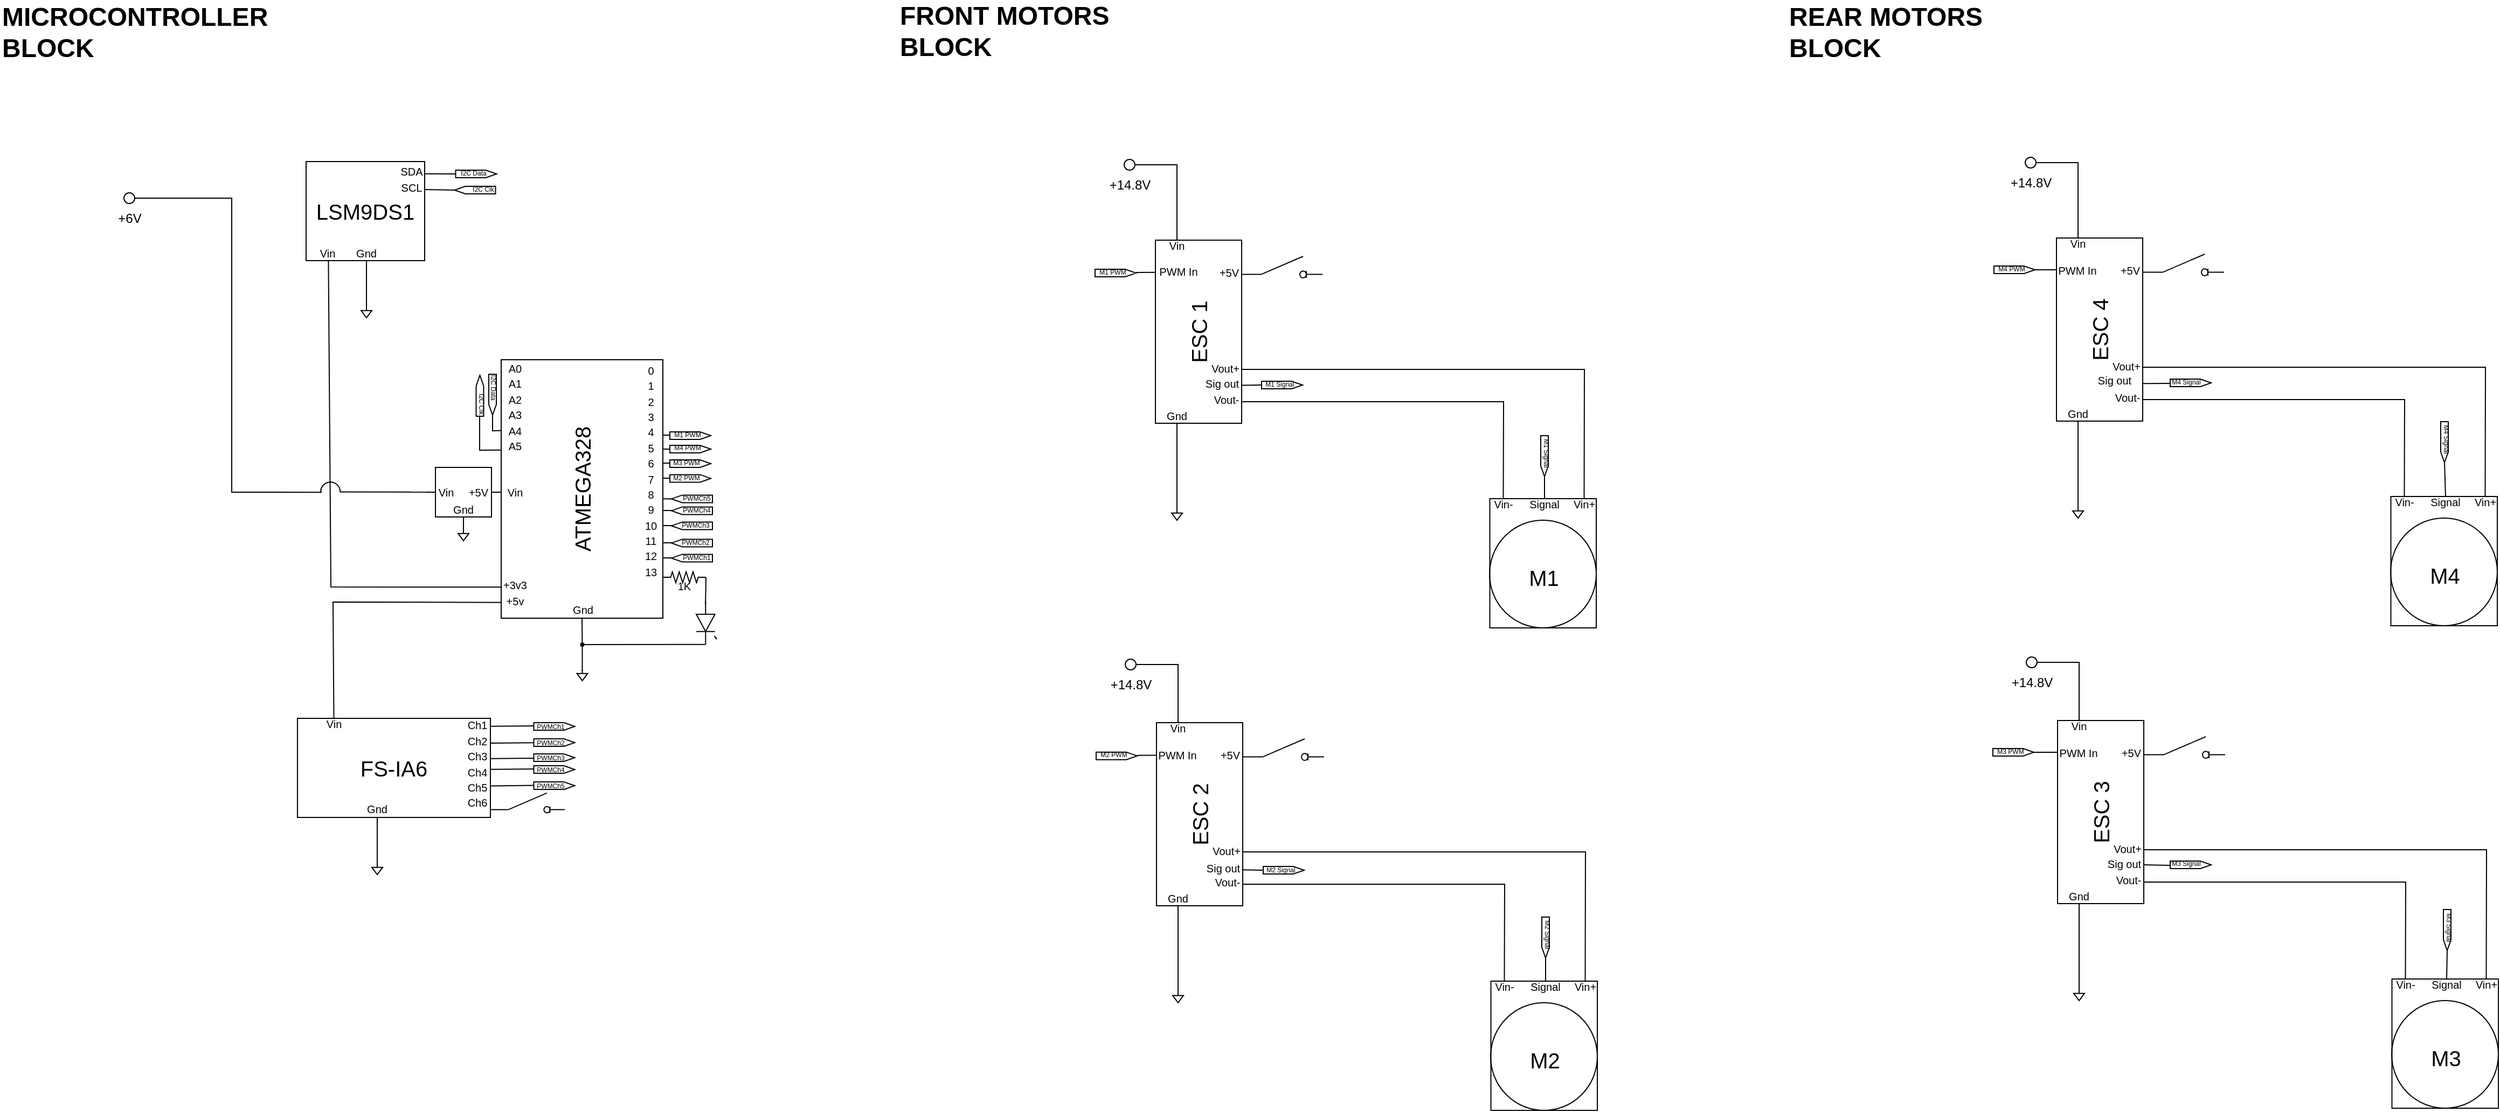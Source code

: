 <mxfile version="21.1.5" type="device">
  <diagram name="Pagina-1" id="UxukN2cZe-IZtarVl78d">
    <mxGraphModel dx="2941" dy="643" grid="1" gridSize="10" guides="1" tooltips="1" connect="1" arrows="0" fold="1" page="1" pageScale="1" pageWidth="827" pageHeight="1169" math="0" shadow="0">
      <root>
        <mxCell id="0" />
        <mxCell id="1" parent="0" />
        <mxCell id="gRSuvyXOj0cQBem0Z9iW-4" value="+14.8V" style="verticalLabelPosition=bottom;shadow=0;dashed=0;align=center;html=1;verticalAlign=top;strokeWidth=1;shape=ellipse;perimeter=ellipsePerimeter;direction=west;" vertex="1" parent="1">
          <mxGeometry x="220" y="149" width="10" height="10" as="geometry" />
        </mxCell>
        <mxCell id="gRSuvyXOj0cQBem0Z9iW-8" value="" style="pointerEvents=1;verticalLabelPosition=bottom;shadow=0;dashed=0;align=center;html=1;verticalAlign=top;shape=mxgraph.electrical.signal_sources.signal_ground;" vertex="1" parent="1">
          <mxGeometry x="264" y="474" width="10" height="10" as="geometry" />
        </mxCell>
        <mxCell id="gRSuvyXOj0cQBem0Z9iW-12" value="ESC 1" style="rounded=0;whiteSpace=wrap;html=1;rotation=-90;fillColor=none;fontSize=20;" vertex="1" parent="1">
          <mxGeometry x="204" y="269" width="170" height="80" as="geometry" />
        </mxCell>
        <mxCell id="gRSuvyXOj0cQBem0Z9iW-15" value="&lt;font style=&quot;font-size: 10px;&quot;&gt;Vin&lt;/font&gt;" style="text;html=1;strokeColor=none;fillColor=none;align=center;verticalAlign=middle;whiteSpace=wrap;rounded=0;" vertex="1" parent="1">
          <mxGeometry x="260.25" y="224" width="17.5" height="10" as="geometry" />
        </mxCell>
        <mxCell id="gRSuvyXOj0cQBem0Z9iW-21" value="" style="endArrow=none;html=1;rounded=0;exitX=1;exitY=0.25;exitDx=0;exitDy=0;" edge="1" parent="1" source="gRSuvyXOj0cQBem0Z9iW-12">
          <mxGeometry width="50" height="50" relative="1" as="geometry">
            <mxPoint x="390" y="224" as="sourcePoint" />
            <mxPoint x="269" y="174" as="targetPoint" />
          </mxGeometry>
        </mxCell>
        <mxCell id="gRSuvyXOj0cQBem0Z9iW-23" value="" style="endArrow=none;html=1;rounded=0;exitX=0;exitY=0.25;exitDx=0;exitDy=0;entryX=0.5;entryY=0;entryDx=0;entryDy=0;entryPerimeter=0;" edge="1" parent="1" source="gRSuvyXOj0cQBem0Z9iW-12" target="gRSuvyXOj0cQBem0Z9iW-8">
          <mxGeometry width="50" height="50" relative="1" as="geometry">
            <mxPoint x="390" y="424" as="sourcePoint" />
            <mxPoint x="440" y="374" as="targetPoint" />
          </mxGeometry>
        </mxCell>
        <mxCell id="gRSuvyXOj0cQBem0Z9iW-24" value="&lt;span style=&quot;font-size: 10px;&quot;&gt;Gnd&lt;/span&gt;" style="text;html=1;strokeColor=none;fillColor=none;align=center;verticalAlign=middle;whiteSpace=wrap;rounded=0;" vertex="1" parent="1">
          <mxGeometry x="260.25" y="382" width="17.5" height="10" as="geometry" />
        </mxCell>
        <mxCell id="gRSuvyXOj0cQBem0Z9iW-26" value="&lt;font style=&quot;font-size: 10px;&quot;&gt;PWM In&lt;/font&gt;" style="text;html=1;strokeColor=none;fillColor=none;align=center;verticalAlign=middle;whiteSpace=wrap;rounded=0;" vertex="1" parent="1">
          <mxGeometry x="247.75" y="248" width="44.5" height="10" as="geometry" />
        </mxCell>
        <mxCell id="gRSuvyXOj0cQBem0Z9iW-27" value="&lt;font style=&quot;font-size: 10px;&quot;&gt;+5V&lt;/font&gt;" style="text;html=1;strokeColor=none;fillColor=none;align=center;verticalAlign=middle;whiteSpace=wrap;rounded=0;" vertex="1" parent="1">
          <mxGeometry x="295" y="249" width="44.5" height="10" as="geometry" />
        </mxCell>
        <mxCell id="gRSuvyXOj0cQBem0Z9iW-28" value="&lt;font style=&quot;font-size: 10px;&quot;&gt;Sig out&lt;/font&gt;" style="text;html=1;strokeColor=none;fillColor=none;align=center;verticalAlign=middle;whiteSpace=wrap;rounded=0;" vertex="1" parent="1">
          <mxGeometry x="285" y="352" width="51.5" height="10" as="geometry" />
        </mxCell>
        <mxCell id="gRSuvyXOj0cQBem0Z9iW-29" value="" style="endArrow=none;html=1;rounded=0;exitX=0;exitY=0.5;exitDx=0;exitDy=0;" edge="1" parent="1" source="gRSuvyXOj0cQBem0Z9iW-4">
          <mxGeometry width="50" height="50" relative="1" as="geometry">
            <mxPoint x="244.5" y="151.5" as="sourcePoint" />
            <mxPoint x="269" y="174" as="targetPoint" />
            <Array as="points">
              <mxPoint x="269" y="154" />
              <mxPoint x="269" y="164" />
            </Array>
          </mxGeometry>
        </mxCell>
        <mxCell id="gRSuvyXOj0cQBem0Z9iW-32" value="&lt;font style=&quot;font-size: 10px;&quot;&gt;Vout+&lt;/font&gt;" style="text;html=1;strokeColor=none;fillColor=none;align=center;verticalAlign=middle;whiteSpace=wrap;rounded=0;" vertex="1" parent="1">
          <mxGeometry x="304.5" y="338" width="17.5" height="10" as="geometry" />
        </mxCell>
        <mxCell id="gRSuvyXOj0cQBem0Z9iW-33" value="&lt;font style=&quot;font-size: 10px;&quot;&gt;Vout-&lt;/font&gt;" style="text;html=1;strokeColor=none;fillColor=none;align=center;verticalAlign=middle;whiteSpace=wrap;rounded=0;" vertex="1" parent="1">
          <mxGeometry x="305.5" y="367" width="17.5" height="10" as="geometry" />
        </mxCell>
        <mxCell id="gRSuvyXOj0cQBem0Z9iW-35" value="&lt;font style=&quot;font-size: 20px;&quot;&gt;M1&lt;/font&gt;" style="verticalLabelPosition=middle;shadow=0;dashed=0;align=center;html=1;verticalAlign=middle;strokeWidth=1;shape=ellipse;fontSize=32;perimeter=ellipsePerimeter;fillColor=none;" vertex="1" parent="1">
          <mxGeometry x="559" y="484" width="99" height="100" as="geometry" />
        </mxCell>
        <mxCell id="gRSuvyXOj0cQBem0Z9iW-37" value="" style="rounded=0;whiteSpace=wrap;html=1;fillColor=none;" vertex="1" parent="1">
          <mxGeometry x="559.25" y="464" width="98.75" height="120" as="geometry" />
        </mxCell>
        <mxCell id="gRSuvyXOj0cQBem0Z9iW-38" value="&lt;span style=&quot;font-size: 10px;&quot;&gt;Vin-&lt;/span&gt;" style="text;html=1;strokeColor=none;fillColor=none;align=center;verticalAlign=middle;whiteSpace=wrap;rounded=0;" vertex="1" parent="1">
          <mxGeometry x="563" y="464" width="17.5" height="10" as="geometry" />
        </mxCell>
        <mxCell id="gRSuvyXOj0cQBem0Z9iW-39" value="&lt;span style=&quot;font-size: 10px;&quot;&gt;Vin+&lt;/span&gt;" style="text;html=1;strokeColor=none;fillColor=none;align=center;verticalAlign=middle;whiteSpace=wrap;rounded=0;" vertex="1" parent="1">
          <mxGeometry x="638" y="464" width="17.5" height="10" as="geometry" />
        </mxCell>
        <mxCell id="gRSuvyXOj0cQBem0Z9iW-40" value="&lt;span style=&quot;font-size: 10px;&quot;&gt;Signal&lt;/span&gt;" style="text;html=1;strokeColor=none;fillColor=none;align=center;verticalAlign=middle;whiteSpace=wrap;rounded=0;" vertex="1" parent="1">
          <mxGeometry x="590" y="464" width="40" height="10" as="geometry" />
        </mxCell>
        <mxCell id="gRSuvyXOj0cQBem0Z9iW-41" value="" style="endArrow=none;html=1;rounded=0;entryX=0.5;entryY=0;entryDx=0;entryDy=0;" edge="1" parent="1" target="gRSuvyXOj0cQBem0Z9iW-39">
          <mxGeometry width="50" height="50" relative="1" as="geometry">
            <mxPoint x="329" y="344" as="sourcePoint" />
            <mxPoint x="637.75" y="464" as="targetPoint" />
            <Array as="points">
              <mxPoint x="647" y="344" />
            </Array>
          </mxGeometry>
        </mxCell>
        <mxCell id="gRSuvyXOj0cQBem0Z9iW-42" value="" style="endArrow=none;html=1;rounded=0;entryX=0.5;entryY=0;entryDx=0;entryDy=0;" edge="1" parent="1" target="gRSuvyXOj0cQBem0Z9iW-38">
          <mxGeometry width="50" height="50" relative="1" as="geometry">
            <mxPoint x="329" y="374" as="sourcePoint" />
            <mxPoint x="578.75" y="464" as="targetPoint" />
            <Array as="points">
              <mxPoint x="572" y="374" />
            </Array>
          </mxGeometry>
        </mxCell>
        <mxCell id="gRSuvyXOj0cQBem0Z9iW-65" value="+14.8V" style="verticalLabelPosition=bottom;shadow=0;dashed=0;align=center;html=1;verticalAlign=top;strokeWidth=1;shape=ellipse;perimeter=ellipsePerimeter;direction=west;" vertex="1" parent="1">
          <mxGeometry x="221" y="613" width="10" height="10" as="geometry" />
        </mxCell>
        <mxCell id="gRSuvyXOj0cQBem0Z9iW-66" value="" style="pointerEvents=1;verticalLabelPosition=bottom;shadow=0;dashed=0;align=center;html=1;verticalAlign=top;shape=mxgraph.electrical.signal_sources.signal_ground;" vertex="1" parent="1">
          <mxGeometry x="265" y="922" width="10" height="10" as="geometry" />
        </mxCell>
        <mxCell id="gRSuvyXOj0cQBem0Z9iW-67" value="ESC 2" style="rounded=0;whiteSpace=wrap;html=1;rotation=-90;fillColor=none;fontSize=20;" vertex="1" parent="1">
          <mxGeometry x="205" y="717" width="170" height="80" as="geometry" />
        </mxCell>
        <mxCell id="gRSuvyXOj0cQBem0Z9iW-68" value="&lt;font style=&quot;font-size: 10px;&quot;&gt;Vin&lt;/font&gt;" style="text;html=1;strokeColor=none;fillColor=none;align=center;verticalAlign=middle;whiteSpace=wrap;rounded=0;" vertex="1" parent="1">
          <mxGeometry x="261.25" y="672" width="17.5" height="10" as="geometry" />
        </mxCell>
        <mxCell id="gRSuvyXOj0cQBem0Z9iW-69" value="" style="endArrow=none;html=1;rounded=0;exitX=1;exitY=0.25;exitDx=0;exitDy=0;" edge="1" parent="1" source="gRSuvyXOj0cQBem0Z9iW-67">
          <mxGeometry width="50" height="50" relative="1" as="geometry">
            <mxPoint x="391" y="672" as="sourcePoint" />
            <mxPoint x="270" y="622" as="targetPoint" />
          </mxGeometry>
        </mxCell>
        <mxCell id="gRSuvyXOj0cQBem0Z9iW-70" value="" style="endArrow=none;html=1;rounded=0;exitX=0;exitY=0.25;exitDx=0;exitDy=0;entryX=0.5;entryY=0;entryDx=0;entryDy=0;entryPerimeter=0;" edge="1" parent="1" source="gRSuvyXOj0cQBem0Z9iW-67" target="gRSuvyXOj0cQBem0Z9iW-66">
          <mxGeometry width="50" height="50" relative="1" as="geometry">
            <mxPoint x="391" y="872" as="sourcePoint" />
            <mxPoint x="441" y="822" as="targetPoint" />
          </mxGeometry>
        </mxCell>
        <mxCell id="gRSuvyXOj0cQBem0Z9iW-71" value="&lt;span style=&quot;font-size: 10px;&quot;&gt;Gnd&lt;/span&gt;" style="text;html=1;strokeColor=none;fillColor=none;align=center;verticalAlign=middle;whiteSpace=wrap;rounded=0;" vertex="1" parent="1">
          <mxGeometry x="261.25" y="830" width="17.5" height="10" as="geometry" />
        </mxCell>
        <mxCell id="gRSuvyXOj0cQBem0Z9iW-72" value="&lt;font style=&quot;font-size: 10px;&quot;&gt;PWM In&lt;/font&gt;" style="text;html=1;strokeColor=none;fillColor=none;align=center;verticalAlign=middle;whiteSpace=wrap;rounded=0;" vertex="1" parent="1">
          <mxGeometry x="246.5" y="697" width="44.5" height="10" as="geometry" />
        </mxCell>
        <mxCell id="gRSuvyXOj0cQBem0Z9iW-73" value="&lt;font style=&quot;font-size: 10px;&quot;&gt;+5V&lt;/font&gt;" style="text;html=1;strokeColor=none;fillColor=none;align=center;verticalAlign=middle;whiteSpace=wrap;rounded=0;" vertex="1" parent="1">
          <mxGeometry x="296" y="697" width="44.5" height="10" as="geometry" />
        </mxCell>
        <mxCell id="gRSuvyXOj0cQBem0Z9iW-74" value="&lt;span style=&quot;font-size: 10px;&quot;&gt;Sig out&lt;/span&gt;" style="text;html=1;strokeColor=none;fillColor=none;align=center;verticalAlign=middle;whiteSpace=wrap;rounded=0;" vertex="1" parent="1">
          <mxGeometry x="286" y="802" width="51.5" height="10" as="geometry" />
        </mxCell>
        <mxCell id="gRSuvyXOj0cQBem0Z9iW-75" value="" style="endArrow=none;html=1;rounded=0;exitX=0;exitY=0.5;exitDx=0;exitDy=0;" edge="1" parent="1">
          <mxGeometry width="50" height="50" relative="1" as="geometry">
            <mxPoint x="231" y="618.0" as="sourcePoint" />
            <mxPoint x="270" y="638" as="targetPoint" />
            <Array as="points">
              <mxPoint x="270" y="618" />
              <mxPoint x="270" y="628" />
            </Array>
          </mxGeometry>
        </mxCell>
        <mxCell id="gRSuvyXOj0cQBem0Z9iW-76" value="&lt;font style=&quot;font-size: 10px;&quot;&gt;Vout+&lt;/font&gt;" style="text;html=1;strokeColor=none;fillColor=none;align=center;verticalAlign=middle;whiteSpace=wrap;rounded=0;" vertex="1" parent="1">
          <mxGeometry x="305.5" y="786" width="17.5" height="10" as="geometry" />
        </mxCell>
        <mxCell id="gRSuvyXOj0cQBem0Z9iW-77" value="&lt;font style=&quot;font-size: 10px;&quot;&gt;Vout-&lt;/font&gt;" style="text;html=1;strokeColor=none;fillColor=none;align=center;verticalAlign=middle;whiteSpace=wrap;rounded=0;" vertex="1" parent="1">
          <mxGeometry x="306.5" y="815" width="17.5" height="10" as="geometry" />
        </mxCell>
        <mxCell id="gRSuvyXOj0cQBem0Z9iW-78" value="&lt;font style=&quot;font-size: 20px;&quot;&gt;M2&lt;/font&gt;" style="verticalLabelPosition=middle;shadow=0;dashed=0;align=center;html=1;verticalAlign=middle;strokeWidth=1;shape=ellipse;fontSize=32;perimeter=ellipsePerimeter;fillColor=none;" vertex="1" parent="1">
          <mxGeometry x="560" y="932" width="99" height="100" as="geometry" />
        </mxCell>
        <mxCell id="gRSuvyXOj0cQBem0Z9iW-79" value="" style="rounded=0;whiteSpace=wrap;html=1;fillColor=none;" vertex="1" parent="1">
          <mxGeometry x="560.25" y="912" width="98.75" height="120" as="geometry" />
        </mxCell>
        <mxCell id="gRSuvyXOj0cQBem0Z9iW-80" value="&lt;span style=&quot;font-size: 10px;&quot;&gt;Vin-&lt;/span&gt;" style="text;html=1;strokeColor=none;fillColor=none;align=center;verticalAlign=middle;whiteSpace=wrap;rounded=0;" vertex="1" parent="1">
          <mxGeometry x="564" y="912" width="17.5" height="10" as="geometry" />
        </mxCell>
        <mxCell id="gRSuvyXOj0cQBem0Z9iW-81" value="&lt;span style=&quot;font-size: 10px;&quot;&gt;Vin+&lt;/span&gt;" style="text;html=1;strokeColor=none;fillColor=none;align=center;verticalAlign=middle;whiteSpace=wrap;rounded=0;" vertex="1" parent="1">
          <mxGeometry x="639" y="912" width="17.5" height="10" as="geometry" />
        </mxCell>
        <mxCell id="gRSuvyXOj0cQBem0Z9iW-82" value="&lt;span style=&quot;font-size: 10px;&quot;&gt;Signal&lt;/span&gt;" style="text;html=1;strokeColor=none;fillColor=none;align=center;verticalAlign=middle;whiteSpace=wrap;rounded=0;" vertex="1" parent="1">
          <mxGeometry x="591" y="912" width="40" height="10" as="geometry" />
        </mxCell>
        <mxCell id="gRSuvyXOj0cQBem0Z9iW-83" value="" style="endArrow=none;html=1;rounded=0;entryX=0.5;entryY=0;entryDx=0;entryDy=0;" edge="1" parent="1" target="gRSuvyXOj0cQBem0Z9iW-81">
          <mxGeometry width="50" height="50" relative="1" as="geometry">
            <mxPoint x="330" y="792" as="sourcePoint" />
            <mxPoint x="638.75" y="912" as="targetPoint" />
            <Array as="points">
              <mxPoint x="648" y="792" />
            </Array>
          </mxGeometry>
        </mxCell>
        <mxCell id="gRSuvyXOj0cQBem0Z9iW-84" value="" style="endArrow=none;html=1;rounded=0;entryX=0.5;entryY=0;entryDx=0;entryDy=0;" edge="1" parent="1" target="gRSuvyXOj0cQBem0Z9iW-80">
          <mxGeometry width="50" height="50" relative="1" as="geometry">
            <mxPoint x="330" y="822" as="sourcePoint" />
            <mxPoint x="579.75" y="912" as="targetPoint" />
            <Array as="points">
              <mxPoint x="573" y="822" />
            </Array>
          </mxGeometry>
        </mxCell>
        <mxCell id="gRSuvyXOj0cQBem0Z9iW-86" value="+14.8V" style="verticalLabelPosition=bottom;shadow=0;dashed=0;align=center;html=1;verticalAlign=top;strokeWidth=1;shape=ellipse;perimeter=ellipsePerimeter;direction=west;" vertex="1" parent="1">
          <mxGeometry x="1056" y="147" width="10" height="10" as="geometry" />
        </mxCell>
        <mxCell id="gRSuvyXOj0cQBem0Z9iW-87" value="" style="pointerEvents=1;verticalLabelPosition=bottom;shadow=0;dashed=0;align=center;html=1;verticalAlign=top;shape=mxgraph.electrical.signal_sources.signal_ground;" vertex="1" parent="1">
          <mxGeometry x="1100" y="472" width="10" height="10" as="geometry" />
        </mxCell>
        <mxCell id="gRSuvyXOj0cQBem0Z9iW-88" value="ESC 4" style="rounded=0;whiteSpace=wrap;html=1;rotation=-90;fillColor=none;fontSize=20;" vertex="1" parent="1">
          <mxGeometry x="1040" y="267" width="170" height="80" as="geometry" />
        </mxCell>
        <mxCell id="gRSuvyXOj0cQBem0Z9iW-89" value="&lt;font style=&quot;font-size: 10px;&quot;&gt;Vin&lt;/font&gt;" style="text;html=1;strokeColor=none;fillColor=none;align=center;verticalAlign=middle;whiteSpace=wrap;rounded=0;" vertex="1" parent="1">
          <mxGeometry x="1096.25" y="222" width="17.5" height="10" as="geometry" />
        </mxCell>
        <mxCell id="gRSuvyXOj0cQBem0Z9iW-90" value="" style="endArrow=none;html=1;rounded=0;exitX=1;exitY=0.25;exitDx=0;exitDy=0;" edge="1" parent="1" source="gRSuvyXOj0cQBem0Z9iW-88">
          <mxGeometry width="50" height="50" relative="1" as="geometry">
            <mxPoint x="1226" y="222" as="sourcePoint" />
            <mxPoint x="1105" y="172" as="targetPoint" />
          </mxGeometry>
        </mxCell>
        <mxCell id="gRSuvyXOj0cQBem0Z9iW-91" value="" style="endArrow=none;html=1;rounded=0;exitX=0;exitY=0.25;exitDx=0;exitDy=0;entryX=0.5;entryY=0;entryDx=0;entryDy=0;entryPerimeter=0;" edge="1" parent="1" source="gRSuvyXOj0cQBem0Z9iW-88" target="gRSuvyXOj0cQBem0Z9iW-87">
          <mxGeometry width="50" height="50" relative="1" as="geometry">
            <mxPoint x="1226" y="422" as="sourcePoint" />
            <mxPoint x="1276" y="372" as="targetPoint" />
          </mxGeometry>
        </mxCell>
        <mxCell id="gRSuvyXOj0cQBem0Z9iW-92" value="&lt;span style=&quot;font-size: 10px;&quot;&gt;Gnd&lt;/span&gt;" style="text;html=1;strokeColor=none;fillColor=none;align=center;verticalAlign=middle;whiteSpace=wrap;rounded=0;" vertex="1" parent="1">
          <mxGeometry x="1096.25" y="380" width="17.5" height="10" as="geometry" />
        </mxCell>
        <mxCell id="gRSuvyXOj0cQBem0Z9iW-93" value="&lt;font style=&quot;font-size: 10px;&quot;&gt;PWM In&lt;/font&gt;" style="text;html=1;strokeColor=none;fillColor=none;align=center;verticalAlign=middle;whiteSpace=wrap;rounded=0;" vertex="1" parent="1">
          <mxGeometry x="1081.5" y="247" width="44.5" height="10" as="geometry" />
        </mxCell>
        <mxCell id="gRSuvyXOj0cQBem0Z9iW-94" value="&lt;font style=&quot;font-size: 10px;&quot;&gt;+5V&lt;/font&gt;" style="text;html=1;strokeColor=none;fillColor=none;align=center;verticalAlign=middle;whiteSpace=wrap;rounded=0;" vertex="1" parent="1">
          <mxGeometry x="1131" y="247" width="44.5" height="10" as="geometry" />
        </mxCell>
        <mxCell id="gRSuvyXOj0cQBem0Z9iW-95" value="&lt;font style=&quot;font-size: 10px;&quot;&gt;Sig out&lt;/font&gt;" style="text;html=1;strokeColor=none;fillColor=none;align=center;verticalAlign=middle;whiteSpace=wrap;rounded=0;" vertex="1" parent="1">
          <mxGeometry x="1113" y="349" width="51.5" height="10" as="geometry" />
        </mxCell>
        <mxCell id="gRSuvyXOj0cQBem0Z9iW-96" value="" style="endArrow=none;html=1;rounded=0;exitX=0;exitY=0.5;exitDx=0;exitDy=0;" edge="1" parent="1" source="gRSuvyXOj0cQBem0Z9iW-86">
          <mxGeometry width="50" height="50" relative="1" as="geometry">
            <mxPoint x="1080.5" y="149.5" as="sourcePoint" />
            <mxPoint x="1105" y="172" as="targetPoint" />
            <Array as="points">
              <mxPoint x="1105" y="152" />
              <mxPoint x="1105" y="162" />
            </Array>
          </mxGeometry>
        </mxCell>
        <mxCell id="gRSuvyXOj0cQBem0Z9iW-97" value="&lt;font style=&quot;font-size: 10px;&quot;&gt;Vout+&lt;/font&gt;" style="text;html=1;strokeColor=none;fillColor=none;align=center;verticalAlign=middle;whiteSpace=wrap;rounded=0;" vertex="1" parent="1">
          <mxGeometry x="1140.5" y="336" width="17.5" height="10" as="geometry" />
        </mxCell>
        <mxCell id="gRSuvyXOj0cQBem0Z9iW-98" value="&lt;font style=&quot;font-size: 10px;&quot;&gt;Vout-&lt;/font&gt;" style="text;html=1;strokeColor=none;fillColor=none;align=center;verticalAlign=middle;whiteSpace=wrap;rounded=0;" vertex="1" parent="1">
          <mxGeometry x="1141.5" y="365" width="17.5" height="10" as="geometry" />
        </mxCell>
        <mxCell id="gRSuvyXOj0cQBem0Z9iW-99" value="&lt;font style=&quot;font-size: 20px;&quot;&gt;M4&lt;/font&gt;" style="verticalLabelPosition=middle;shadow=0;dashed=0;align=center;html=1;verticalAlign=middle;strokeWidth=1;shape=ellipse;fontSize=32;perimeter=ellipsePerimeter;fillColor=none;" vertex="1" parent="1">
          <mxGeometry x="1395" y="482" width="99" height="100" as="geometry" />
        </mxCell>
        <mxCell id="gRSuvyXOj0cQBem0Z9iW-100" value="" style="rounded=0;whiteSpace=wrap;html=1;fillColor=none;" vertex="1" parent="1">
          <mxGeometry x="1395.25" y="462" width="98.75" height="120" as="geometry" />
        </mxCell>
        <mxCell id="gRSuvyXOj0cQBem0Z9iW-101" value="&lt;span style=&quot;font-size: 10px;&quot;&gt;Vin-&lt;/span&gt;" style="text;html=1;strokeColor=none;fillColor=none;align=center;verticalAlign=middle;whiteSpace=wrap;rounded=0;" vertex="1" parent="1">
          <mxGeometry x="1399" y="462" width="17.5" height="10" as="geometry" />
        </mxCell>
        <mxCell id="gRSuvyXOj0cQBem0Z9iW-102" value="&lt;span style=&quot;font-size: 10px;&quot;&gt;Vin+&lt;/span&gt;" style="text;html=1;strokeColor=none;fillColor=none;align=center;verticalAlign=middle;whiteSpace=wrap;rounded=0;" vertex="1" parent="1">
          <mxGeometry x="1474" y="462" width="17.5" height="10" as="geometry" />
        </mxCell>
        <mxCell id="gRSuvyXOj0cQBem0Z9iW-103" value="&lt;span style=&quot;font-size: 10px;&quot;&gt;Signal&lt;/span&gt;" style="text;html=1;strokeColor=none;fillColor=none;align=center;verticalAlign=middle;whiteSpace=wrap;rounded=0;" vertex="1" parent="1">
          <mxGeometry x="1426" y="462" width="40" height="10" as="geometry" />
        </mxCell>
        <mxCell id="gRSuvyXOj0cQBem0Z9iW-104" value="" style="endArrow=none;html=1;rounded=0;entryX=0.5;entryY=0;entryDx=0;entryDy=0;" edge="1" parent="1" target="gRSuvyXOj0cQBem0Z9iW-102">
          <mxGeometry width="50" height="50" relative="1" as="geometry">
            <mxPoint x="1165" y="342" as="sourcePoint" />
            <mxPoint x="1473.75" y="462" as="targetPoint" />
            <Array as="points">
              <mxPoint x="1483" y="342" />
            </Array>
          </mxGeometry>
        </mxCell>
        <mxCell id="gRSuvyXOj0cQBem0Z9iW-105" value="" style="endArrow=none;html=1;rounded=0;entryX=0.5;entryY=0;entryDx=0;entryDy=0;" edge="1" parent="1" target="gRSuvyXOj0cQBem0Z9iW-101">
          <mxGeometry width="50" height="50" relative="1" as="geometry">
            <mxPoint x="1165" y="372" as="sourcePoint" />
            <mxPoint x="1414.75" y="462" as="targetPoint" />
            <Array as="points">
              <mxPoint x="1408" y="372" />
            </Array>
          </mxGeometry>
        </mxCell>
        <mxCell id="gRSuvyXOj0cQBem0Z9iW-107" value="+14.8V" style="verticalLabelPosition=bottom;shadow=0;dashed=0;align=center;html=1;verticalAlign=top;strokeWidth=1;shape=ellipse;perimeter=ellipsePerimeter;direction=west;" vertex="1" parent="1">
          <mxGeometry x="1057" y="611" width="10" height="10" as="geometry" />
        </mxCell>
        <mxCell id="gRSuvyXOj0cQBem0Z9iW-108" value="" style="pointerEvents=1;verticalLabelPosition=bottom;shadow=0;dashed=0;align=center;html=1;verticalAlign=top;shape=mxgraph.electrical.signal_sources.signal_ground;" vertex="1" parent="1">
          <mxGeometry x="1101" y="920" width="10" height="10" as="geometry" />
        </mxCell>
        <mxCell id="gRSuvyXOj0cQBem0Z9iW-109" value="ESC 3" style="rounded=0;whiteSpace=wrap;html=1;rotation=-90;fillColor=none;fontSize=20;" vertex="1" parent="1">
          <mxGeometry x="1041" y="715" width="170" height="80" as="geometry" />
        </mxCell>
        <mxCell id="gRSuvyXOj0cQBem0Z9iW-110" value="&lt;font style=&quot;font-size: 10px;&quot;&gt;Vin&lt;/font&gt;" style="text;html=1;strokeColor=none;fillColor=none;align=center;verticalAlign=middle;whiteSpace=wrap;rounded=0;" vertex="1" parent="1">
          <mxGeometry x="1097.25" y="670" width="17.5" height="10" as="geometry" />
        </mxCell>
        <mxCell id="gRSuvyXOj0cQBem0Z9iW-111" value="" style="endArrow=none;html=1;rounded=0;exitX=1;exitY=0.25;exitDx=0;exitDy=0;" edge="1" parent="1" source="gRSuvyXOj0cQBem0Z9iW-109">
          <mxGeometry width="50" height="50" relative="1" as="geometry">
            <mxPoint x="1227" y="670" as="sourcePoint" />
            <mxPoint x="1106" y="620" as="targetPoint" />
          </mxGeometry>
        </mxCell>
        <mxCell id="gRSuvyXOj0cQBem0Z9iW-112" value="" style="endArrow=none;html=1;rounded=0;exitX=0;exitY=0.25;exitDx=0;exitDy=0;entryX=0.5;entryY=0;entryDx=0;entryDy=0;entryPerimeter=0;" edge="1" parent="1" source="gRSuvyXOj0cQBem0Z9iW-109" target="gRSuvyXOj0cQBem0Z9iW-108">
          <mxGeometry width="50" height="50" relative="1" as="geometry">
            <mxPoint x="1227" y="870" as="sourcePoint" />
            <mxPoint x="1277" y="820" as="targetPoint" />
          </mxGeometry>
        </mxCell>
        <mxCell id="gRSuvyXOj0cQBem0Z9iW-113" value="&lt;span style=&quot;font-size: 10px;&quot;&gt;Gnd&lt;/span&gt;" style="text;html=1;strokeColor=none;fillColor=none;align=center;verticalAlign=middle;whiteSpace=wrap;rounded=0;" vertex="1" parent="1">
          <mxGeometry x="1097.25" y="828" width="17.5" height="10" as="geometry" />
        </mxCell>
        <mxCell id="gRSuvyXOj0cQBem0Z9iW-114" value="&lt;font style=&quot;font-size: 10px;&quot;&gt;PWM In&lt;/font&gt;" style="text;html=1;strokeColor=none;fillColor=none;align=center;verticalAlign=middle;whiteSpace=wrap;rounded=0;" vertex="1" parent="1">
          <mxGeometry x="1082.5" y="695" width="44.5" height="10" as="geometry" />
        </mxCell>
        <mxCell id="gRSuvyXOj0cQBem0Z9iW-115" value="&lt;font style=&quot;font-size: 10px;&quot;&gt;+5V&lt;/font&gt;" style="text;html=1;strokeColor=none;fillColor=none;align=center;verticalAlign=middle;whiteSpace=wrap;rounded=0;" vertex="1" parent="1">
          <mxGeometry x="1132" y="695" width="44.5" height="10" as="geometry" />
        </mxCell>
        <mxCell id="gRSuvyXOj0cQBem0Z9iW-116" value="&lt;font style=&quot;font-size: 10px;&quot;&gt;Sig out&lt;/font&gt;" style="text;html=1;strokeColor=none;fillColor=none;align=center;verticalAlign=middle;whiteSpace=wrap;rounded=0;" vertex="1" parent="1">
          <mxGeometry x="1122" y="797.5" width="51.5" height="10" as="geometry" />
        </mxCell>
        <mxCell id="gRSuvyXOj0cQBem0Z9iW-117" value="" style="endArrow=none;html=1;rounded=0;exitX=0;exitY=0.5;exitDx=0;exitDy=0;" edge="1" parent="1" source="gRSuvyXOj0cQBem0Z9iW-107">
          <mxGeometry width="50" height="50" relative="1" as="geometry">
            <mxPoint x="1081.5" y="613.5" as="sourcePoint" />
            <mxPoint x="1106" y="636" as="targetPoint" />
            <Array as="points">
              <mxPoint x="1106" y="616" />
              <mxPoint x="1106" y="626" />
            </Array>
          </mxGeometry>
        </mxCell>
        <mxCell id="gRSuvyXOj0cQBem0Z9iW-118" value="&lt;font style=&quot;font-size: 10px;&quot;&gt;Vout+&lt;/font&gt;" style="text;html=1;strokeColor=none;fillColor=none;align=center;verticalAlign=middle;whiteSpace=wrap;rounded=0;" vertex="1" parent="1">
          <mxGeometry x="1141.5" y="784" width="17.5" height="10" as="geometry" />
        </mxCell>
        <mxCell id="gRSuvyXOj0cQBem0Z9iW-119" value="&lt;font style=&quot;font-size: 10px;&quot;&gt;Vout-&lt;/font&gt;" style="text;html=1;strokeColor=none;fillColor=none;align=center;verticalAlign=middle;whiteSpace=wrap;rounded=0;" vertex="1" parent="1">
          <mxGeometry x="1142.5" y="813" width="17.5" height="10" as="geometry" />
        </mxCell>
        <mxCell id="gRSuvyXOj0cQBem0Z9iW-120" value="&lt;font style=&quot;font-size: 20px;&quot;&gt;M3&lt;br&gt;&lt;/font&gt;" style="verticalLabelPosition=middle;shadow=0;dashed=0;align=center;html=1;verticalAlign=middle;strokeWidth=1;shape=ellipse;fontSize=32;perimeter=ellipsePerimeter;fillColor=none;" vertex="1" parent="1">
          <mxGeometry x="1396" y="930" width="99" height="100" as="geometry" />
        </mxCell>
        <mxCell id="gRSuvyXOj0cQBem0Z9iW-121" value="" style="rounded=0;whiteSpace=wrap;html=1;fillColor=none;" vertex="1" parent="1">
          <mxGeometry x="1396.25" y="910" width="98.75" height="120" as="geometry" />
        </mxCell>
        <mxCell id="gRSuvyXOj0cQBem0Z9iW-122" value="&lt;span style=&quot;font-size: 10px;&quot;&gt;Vin-&lt;/span&gt;" style="text;html=1;strokeColor=none;fillColor=none;align=center;verticalAlign=middle;whiteSpace=wrap;rounded=0;" vertex="1" parent="1">
          <mxGeometry x="1400" y="910" width="17.5" height="10" as="geometry" />
        </mxCell>
        <mxCell id="gRSuvyXOj0cQBem0Z9iW-123" value="&lt;span style=&quot;font-size: 10px;&quot;&gt;Vin+&lt;/span&gt;" style="text;html=1;strokeColor=none;fillColor=none;align=center;verticalAlign=middle;whiteSpace=wrap;rounded=0;" vertex="1" parent="1">
          <mxGeometry x="1475" y="910" width="17.5" height="10" as="geometry" />
        </mxCell>
        <mxCell id="gRSuvyXOj0cQBem0Z9iW-124" value="&lt;span style=&quot;font-size: 10px;&quot;&gt;Signal&lt;/span&gt;" style="text;html=1;strokeColor=none;fillColor=none;align=center;verticalAlign=middle;whiteSpace=wrap;rounded=0;" vertex="1" parent="1">
          <mxGeometry x="1427" y="910" width="40" height="10" as="geometry" />
        </mxCell>
        <mxCell id="gRSuvyXOj0cQBem0Z9iW-125" value="" style="endArrow=none;html=1;rounded=0;entryX=0.5;entryY=0;entryDx=0;entryDy=0;" edge="1" parent="1" target="gRSuvyXOj0cQBem0Z9iW-123">
          <mxGeometry width="50" height="50" relative="1" as="geometry">
            <mxPoint x="1166" y="790" as="sourcePoint" />
            <mxPoint x="1474.75" y="910" as="targetPoint" />
            <Array as="points">
              <mxPoint x="1484" y="790" />
            </Array>
          </mxGeometry>
        </mxCell>
        <mxCell id="gRSuvyXOj0cQBem0Z9iW-126" value="" style="endArrow=none;html=1;rounded=0;entryX=0.5;entryY=0;entryDx=0;entryDy=0;" edge="1" parent="1" target="gRSuvyXOj0cQBem0Z9iW-122">
          <mxGeometry width="50" height="50" relative="1" as="geometry">
            <mxPoint x="1166" y="820" as="sourcePoint" />
            <mxPoint x="1415.75" y="910" as="targetPoint" />
            <Array as="points">
              <mxPoint x="1409" y="820" />
            </Array>
          </mxGeometry>
        </mxCell>
        <mxCell id="gRSuvyXOj0cQBem0Z9iW-133" value="ATMEGA328" style="rounded=0;whiteSpace=wrap;html=1;rotation=-90;fillColor=none;fontSize=20;" vertex="1" parent="1">
          <mxGeometry x="-403" y="380" width="240" height="150" as="geometry" />
        </mxCell>
        <mxCell id="gRSuvyXOj0cQBem0Z9iW-134" value="&lt;span style=&quot;font-size: 10px;&quot;&gt;0&lt;br&gt;1&lt;br&gt;2&lt;br&gt;3&lt;br&gt;4&lt;br&gt;5&lt;br&gt;6&lt;br&gt;7&lt;br&gt;8&lt;br&gt;9&lt;br&gt;10&lt;br&gt;11&lt;br&gt;12&lt;br&gt;13&lt;br&gt;&lt;/span&gt;" style="text;html=1;strokeColor=none;fillColor=none;align=center;verticalAlign=middle;whiteSpace=wrap;rounded=0;" vertex="1" parent="1">
          <mxGeometry x="-228" y="433" width="17.5" height="10" as="geometry" />
        </mxCell>
        <mxCell id="gRSuvyXOj0cQBem0Z9iW-136" value="&lt;span style=&quot;font-size: 10px;&quot;&gt;Gnd&lt;/span&gt;" style="text;html=1;strokeColor=none;fillColor=none;align=center;verticalAlign=middle;whiteSpace=wrap;rounded=0;" vertex="1" parent="1">
          <mxGeometry x="-291" y="562" width="17.5" height="10" as="geometry" />
        </mxCell>
        <mxCell id="gRSuvyXOj0cQBem0Z9iW-138" value="&lt;span style=&quot;font-size: 10px;&quot;&gt;A0&lt;br&gt;A1&lt;br&gt;A2&lt;br&gt;A3&lt;br&gt;A4&lt;br&gt;A5&lt;br&gt;&lt;br&gt;&lt;br&gt;Vin&lt;br&gt;&lt;br&gt;&lt;br&gt;&lt;br&gt;&lt;br&gt;&lt;br&gt;+3v3&lt;br&gt;+5v&lt;br&gt;&lt;br&gt;&lt;br&gt;&lt;/span&gt;" style="text;html=1;strokeColor=none;fillColor=none;align=center;verticalAlign=middle;whiteSpace=wrap;rounded=0;" vertex="1" parent="1">
          <mxGeometry x="-354" y="460" width="17.5" height="10" as="geometry" />
        </mxCell>
        <mxCell id="gRSuvyXOj0cQBem0Z9iW-143" value="" style="verticalLabelPosition=bottom;shadow=0;dashed=0;align=center;html=1;verticalAlign=top;shape=mxgraph.electrical.abstract.voltage_regulator;" vertex="1" parent="1">
          <mxGeometry x="-428" y="435" width="70" height="58" as="geometry" />
        </mxCell>
        <mxCell id="gRSuvyXOj0cQBem0Z9iW-146" value="&lt;span style=&quot;font-size: 10px;&quot;&gt;Gnd&lt;/span&gt;" style="text;html=1;strokeColor=none;fillColor=none;align=center;verticalAlign=middle;whiteSpace=wrap;rounded=0;" vertex="1" parent="1">
          <mxGeometry x="-401.75" y="469" width="17.5" height="10" as="geometry" />
        </mxCell>
        <mxCell id="gRSuvyXOj0cQBem0Z9iW-148" value="&lt;span style=&quot;font-size: 10px;&quot;&gt;+5V&lt;/span&gt;" style="text;html=1;strokeColor=none;fillColor=none;align=center;verticalAlign=middle;whiteSpace=wrap;rounded=0;" vertex="1" parent="1">
          <mxGeometry x="-388.25" y="453" width="17.5" height="10" as="geometry" />
        </mxCell>
        <mxCell id="gRSuvyXOj0cQBem0Z9iW-151" value="" style="pointerEvents=1;verticalLabelPosition=bottom;shadow=0;dashed=0;align=center;html=1;verticalAlign=top;shape=mxgraph.electrical.signal_sources.signal_ground;" vertex="1" parent="1">
          <mxGeometry x="-398" y="493" width="10" height="10" as="geometry" />
        </mxCell>
        <mxCell id="gRSuvyXOj0cQBem0Z9iW-152" value="LSM9DS1" style="rounded=0;whiteSpace=wrap;html=1;rotation=0;fillColor=none;fontSize=20;" vertex="1" parent="1">
          <mxGeometry x="-539" y="151" width="110" height="92" as="geometry" />
        </mxCell>
        <mxCell id="gRSuvyXOj0cQBem0Z9iW-154" value="FS-IA6" style="rounded=0;whiteSpace=wrap;html=1;rotation=0;fillColor=none;fontSize=20;" vertex="1" parent="1">
          <mxGeometry x="-547" y="668" width="179" height="92" as="geometry" />
        </mxCell>
        <mxCell id="gRSuvyXOj0cQBem0Z9iW-155" value="" style="pointerEvents=1;verticalLabelPosition=bottom;shadow=0;dashed=0;align=center;html=1;verticalAlign=top;shape=mxgraph.electrical.signal_sources.signal_ground;" vertex="1" parent="1">
          <mxGeometry x="-287.75" y="623" width="10" height="10" as="geometry" />
        </mxCell>
        <mxCell id="gRSuvyXOj0cQBem0Z9iW-156" value="" style="endArrow=none;html=1;rounded=0;exitX=0.5;exitY=0;exitDx=0;exitDy=0;exitPerimeter=0;entryX=0;entryY=0.5;entryDx=0;entryDy=0;" edge="1" parent="1" source="gRSuvyXOj0cQBem0Z9iW-193" target="gRSuvyXOj0cQBem0Z9iW-133">
          <mxGeometry width="50" height="50" relative="1" as="geometry">
            <mxPoint x="-158" y="630" as="sourcePoint" />
            <mxPoint x="-288.25" y="575" as="targetPoint" />
          </mxGeometry>
        </mxCell>
        <mxCell id="gRSuvyXOj0cQBem0Z9iW-159" value="&lt;span style=&quot;font-size: 10px;&quot;&gt;Gnd&lt;/span&gt;" style="text;html=1;strokeColor=none;fillColor=none;align=center;verticalAlign=middle;whiteSpace=wrap;rounded=0;" vertex="1" parent="1">
          <mxGeometry x="-481.75" y="747" width="17.5" height="10" as="geometry" />
        </mxCell>
        <mxCell id="gRSuvyXOj0cQBem0Z9iW-160" value="" style="pointerEvents=1;verticalLabelPosition=bottom;shadow=0;dashed=0;align=center;html=1;verticalAlign=top;shape=mxgraph.electrical.signal_sources.signal_ground;" vertex="1" parent="1">
          <mxGeometry x="-478" y="803" width="10" height="10" as="geometry" />
        </mxCell>
        <mxCell id="gRSuvyXOj0cQBem0Z9iW-161" value="" style="endArrow=none;html=1;rounded=0;exitX=0.5;exitY=0;exitDx=0;exitDy=0;exitPerimeter=0;entryX=0.5;entryY=1;entryDx=0;entryDy=0;" edge="1" parent="1">
          <mxGeometry width="50" height="50" relative="1" as="geometry">
            <mxPoint x="-473" y="805" as="sourcePoint" />
            <mxPoint x="-473" y="760" as="targetPoint" />
          </mxGeometry>
        </mxCell>
        <mxCell id="gRSuvyXOj0cQBem0Z9iW-162" value="&lt;span style=&quot;font-size: 10px;&quot;&gt;Gnd&lt;/span&gt;" style="text;html=1;strokeColor=none;fillColor=none;align=center;verticalAlign=middle;whiteSpace=wrap;rounded=0;" vertex="1" parent="1">
          <mxGeometry x="-491.75" y="231" width="17.5" height="10" as="geometry" />
        </mxCell>
        <mxCell id="gRSuvyXOj0cQBem0Z9iW-163" value="" style="pointerEvents=1;verticalLabelPosition=bottom;shadow=0;dashed=0;align=center;html=1;verticalAlign=top;shape=mxgraph.electrical.signal_sources.signal_ground;" vertex="1" parent="1">
          <mxGeometry x="-488" y="286" width="10" height="10" as="geometry" />
        </mxCell>
        <mxCell id="gRSuvyXOj0cQBem0Z9iW-164" value="" style="endArrow=none;html=1;rounded=0;exitX=0.5;exitY=0;exitDx=0;exitDy=0;exitPerimeter=0;entryX=0.5;entryY=1;entryDx=0;entryDy=0;" edge="1" parent="1">
          <mxGeometry width="50" height="50" relative="1" as="geometry">
            <mxPoint x="-483" y="288" as="sourcePoint" />
            <mxPoint x="-483" y="243" as="targetPoint" />
          </mxGeometry>
        </mxCell>
        <mxCell id="gRSuvyXOj0cQBem0Z9iW-165" value="&lt;span style=&quot;font-size: 10px;&quot;&gt;SDA&lt;/span&gt;" style="text;html=1;strokeColor=none;fillColor=none;align=center;verticalAlign=middle;whiteSpace=wrap;rounded=0;" vertex="1" parent="1">
          <mxGeometry x="-450" y="155" width="17.5" height="10" as="geometry" />
        </mxCell>
        <mxCell id="gRSuvyXOj0cQBem0Z9iW-166" value="&lt;span style=&quot;font-size: 10px;&quot;&gt;SCL&lt;/span&gt;" style="text;html=1;strokeColor=none;fillColor=none;align=center;verticalAlign=middle;whiteSpace=wrap;rounded=0;" vertex="1" parent="1">
          <mxGeometry x="-450" y="170" width="17.5" height="10" as="geometry" />
        </mxCell>
        <mxCell id="gRSuvyXOj0cQBem0Z9iW-167" value="" style="html=1;shape=mxgraph.electrical.electro-mechanical.switchDisconnector;aspect=fixed;elSwitchState=off;" vertex="1" parent="1">
          <mxGeometry x="329" y="239" width="75" height="20" as="geometry" />
        </mxCell>
        <mxCell id="gRSuvyXOj0cQBem0Z9iW-168" value="" style="html=1;shape=mxgraph.electrical.electro-mechanical.switchDisconnector;aspect=fixed;elSwitchState=off;" vertex="1" parent="1">
          <mxGeometry x="330.5" y="687" width="75" height="20" as="geometry" />
        </mxCell>
        <mxCell id="gRSuvyXOj0cQBem0Z9iW-170" value="" style="html=1;shape=mxgraph.electrical.electro-mechanical.switchDisconnector;aspect=fixed;elSwitchState=off;" vertex="1" parent="1">
          <mxGeometry x="1166.5" y="685" width="75" height="20" as="geometry" />
        </mxCell>
        <mxCell id="gRSuvyXOj0cQBem0Z9iW-171" value="" style="html=1;shape=mxgraph.electrical.electro-mechanical.switchDisconnector;aspect=fixed;elSwitchState=off;" vertex="1" parent="1">
          <mxGeometry x="1165.5" y="237" width="75" height="20" as="geometry" />
        </mxCell>
        <mxCell id="gRSuvyXOj0cQBem0Z9iW-174" value="&lt;span style=&quot;font-size: 10px;&quot;&gt;Vin&lt;/span&gt;" style="text;html=1;strokeColor=none;fillColor=none;align=center;verticalAlign=middle;whiteSpace=wrap;rounded=0;" vertex="1" parent="1">
          <mxGeometry x="-528" y="231" width="17.5" height="10" as="geometry" />
        </mxCell>
        <mxCell id="gRSuvyXOj0cQBem0Z9iW-175" value="" style="endArrow=none;html=1;rounded=0;exitX=0.116;exitY=-0.009;exitDx=0;exitDy=0;exitPerimeter=0;entryX=0.17;entryY=1.001;entryDx=0;entryDy=0;entryPerimeter=0;" edge="1" parent="1">
          <mxGeometry width="50" height="50" relative="1" as="geometry">
            <mxPoint x="-357.35" y="546.16" as="sourcePoint" />
            <mxPoint x="-518.3" y="243.092" as="targetPoint" />
            <Array as="points">
              <mxPoint x="-516" y="546" />
            </Array>
          </mxGeometry>
        </mxCell>
        <mxCell id="gRSuvyXOj0cQBem0Z9iW-176" value="&lt;span style=&quot;font-size: 10px;&quot;&gt;Vin&lt;/span&gt;" style="text;html=1;strokeColor=none;fillColor=none;align=center;verticalAlign=middle;whiteSpace=wrap;rounded=0;" vertex="1" parent="1">
          <mxGeometry x="-522" y="668" width="17.5" height="10" as="geometry" />
        </mxCell>
        <mxCell id="gRSuvyXOj0cQBem0Z9iW-177" value="" style="endArrow=none;html=1;rounded=0;entryX=0.057;entryY=-0.003;entryDx=0;entryDy=0;entryPerimeter=0;exitX=0.5;exitY=0;exitDx=0;exitDy=0;" edge="1" parent="1" source="gRSuvyXOj0cQBem0Z9iW-176">
          <mxGeometry width="50" height="50" relative="1" as="geometry">
            <mxPoint x="-514" y="666" as="sourcePoint" />
            <mxPoint x="-358.45" y="560.32" as="targetPoint" />
            <Array as="points">
              <mxPoint x="-514" y="560" />
            </Array>
          </mxGeometry>
        </mxCell>
        <mxCell id="gRSuvyXOj0cQBem0Z9iW-178" value="&lt;span style=&quot;font-size: 10px;&quot;&gt;Ch1&lt;br&gt;Ch2&lt;br&gt;Ch3&lt;br&gt;Ch4&lt;br&gt;Ch5&lt;br&gt;Ch6&lt;br&gt;&lt;/span&gt;" style="text;html=1;strokeColor=none;fillColor=none;align=center;verticalAlign=middle;whiteSpace=wrap;rounded=0;" vertex="1" parent="1">
          <mxGeometry x="-388.75" y="705" width="17.5" height="10" as="geometry" />
        </mxCell>
        <mxCell id="gRSuvyXOj0cQBem0Z9iW-180" value="" style="html=1;shape=mxgraph.electrical.electro-mechanical.switchDisconnector;aspect=fixed;elSwitchState=off;direction=east;" vertex="1" parent="1">
          <mxGeometry x="-368" y="737.33" width="69" height="18.4" as="geometry" />
        </mxCell>
        <mxCell id="gRSuvyXOj0cQBem0Z9iW-187" value="" style="pointerEvents=1;verticalLabelPosition=bottom;shadow=0;dashed=0;align=center;html=1;verticalAlign=top;shape=mxgraph.electrical.resistors.resistor_2;" vertex="1" parent="1">
          <mxGeometry x="-208" y="532" width="40" height="10" as="geometry" />
        </mxCell>
        <mxCell id="gRSuvyXOj0cQBem0Z9iW-188" value="&lt;span style=&quot;font-size: 10px;&quot;&gt;1K&lt;/span&gt;" style="text;html=1;strokeColor=none;fillColor=none;align=center;verticalAlign=middle;whiteSpace=wrap;rounded=0;" vertex="1" parent="1">
          <mxGeometry x="-196.75" y="540" width="17.5" height="10" as="geometry" />
        </mxCell>
        <mxCell id="gRSuvyXOj0cQBem0Z9iW-189" value="" style="verticalLabelPosition=bottom;shadow=0;dashed=0;align=center;html=1;verticalAlign=top;shape=mxgraph.electrical.opto_electronics.led_1;pointerEvents=1;rotation=90;" vertex="1" parent="1">
          <mxGeometry x="-187.62" y="570" width="40" height="18.75" as="geometry" />
        </mxCell>
        <mxCell id="gRSuvyXOj0cQBem0Z9iW-190" value="" style="endArrow=none;html=1;rounded=0;exitX=0;exitY=0.54;exitDx=0;exitDy=0;exitPerimeter=0;entryX=1;entryY=0.5;entryDx=0;entryDy=0;entryPerimeter=0;" edge="1" parent="1">
          <mxGeometry width="50" height="50" relative="1" as="geometry">
            <mxPoint x="-168.47" y="562.625" as="sourcePoint" />
            <mxPoint x="-168.0" y="537.0" as="targetPoint" />
          </mxGeometry>
        </mxCell>
        <mxCell id="gRSuvyXOj0cQBem0Z9iW-192" value="" style="endArrow=none;html=1;rounded=0;exitX=1;exitY=0.54;exitDx=0;exitDy=0;exitPerimeter=0;entryX=1;entryY=0.5;entryDx=0;entryDy=0;" edge="1" parent="1" target="gRSuvyXOj0cQBem0Z9iW-193">
          <mxGeometry width="50" height="50" relative="1" as="geometry">
            <mxPoint x="-168.37" y="599.375" as="sourcePoint" />
            <mxPoint x="-288" y="599" as="targetPoint" />
          </mxGeometry>
        </mxCell>
        <mxCell id="gRSuvyXOj0cQBem0Z9iW-194" value="" style="endArrow=none;html=1;rounded=0;exitX=0.5;exitY=0;exitDx=0;exitDy=0;exitPerimeter=0;entryX=0.5;entryY=1;entryDx=0;entryDy=0;" edge="1" parent="1">
          <mxGeometry width="50" height="50" relative="1" as="geometry">
            <mxPoint x="-282.75" y="624" as="sourcePoint" />
            <mxPoint x="-282.75" y="600" as="targetPoint" />
          </mxGeometry>
        </mxCell>
        <mxCell id="gRSuvyXOj0cQBem0Z9iW-193" value="" style="ellipse;whiteSpace=wrap;html=1;aspect=fixed;fillColor=#000000;" vertex="1" parent="1">
          <mxGeometry x="-284.25" y="598" width="3" height="3" as="geometry" />
        </mxCell>
        <mxCell id="gRSuvyXOj0cQBem0Z9iW-196" value="+6V" style="verticalLabelPosition=bottom;shadow=0;dashed=0;align=center;html=1;verticalAlign=top;strokeWidth=1;shape=ellipse;perimeter=ellipsePerimeter;direction=west;" vertex="1" parent="1">
          <mxGeometry x="-708" y="180" width="10" height="10" as="geometry" />
        </mxCell>
        <mxCell id="gRSuvyXOj0cQBem0Z9iW-197" value="" style="endArrow=none;html=1;rounded=0;exitX=0;exitY=0.5;exitDx=0;exitDy=0;entryX=0.517;entryY=0.949;entryDx=0;entryDy=0;entryPerimeter=0;" edge="1" parent="1" source="gRSuvyXOj0cQBem0Z9iW-196" target="gRSuvyXOj0cQBem0Z9iW-201">
          <mxGeometry width="50" height="50" relative="1" as="geometry">
            <mxPoint x="-198" y="475" as="sourcePoint" />
            <mxPoint x="-528" y="458" as="targetPoint" />
            <Array as="points">
              <mxPoint x="-608" y="185" />
              <mxPoint x="-608" y="458" />
            </Array>
          </mxGeometry>
        </mxCell>
        <mxCell id="gRSuvyXOj0cQBem0Z9iW-198" value="&lt;span style=&quot;font-size: 10px;&quot;&gt;Vin&lt;/span&gt;" style="text;html=1;strokeColor=none;fillColor=none;align=center;verticalAlign=middle;whiteSpace=wrap;rounded=0;" vertex="1" parent="1">
          <mxGeometry x="-418.25" y="453" width="17.5" height="10" as="geometry" />
        </mxCell>
        <mxCell id="gRSuvyXOj0cQBem0Z9iW-201" value="" style="verticalLabelPosition=bottom;verticalAlign=top;html=1;shape=mxgraph.basic.arc;startAngle=0.497;endAngle=0.006;rotation=90;" vertex="1" parent="1">
          <mxGeometry x="-525.65" y="448.71" width="18.45" height="18.13" as="geometry" />
        </mxCell>
        <mxCell id="gRSuvyXOj0cQBem0Z9iW-202" value="" style="endArrow=none;html=1;rounded=0;exitX=0.497;exitY=-0.049;exitDx=0;exitDy=0;exitPerimeter=0;entryX=0;entryY=0.395;entryDx=0;entryDy=0;entryPerimeter=0;" edge="1" parent="1" target="gRSuvyXOj0cQBem0Z9iW-143">
          <mxGeometry width="50" height="50" relative="1" as="geometry">
            <mxPoint x="-507.472" y="457.72" as="sourcePoint" />
            <mxPoint x="-429" y="457.91" as="targetPoint" />
          </mxGeometry>
        </mxCell>
        <mxCell id="gRSuvyXOj0cQBem0Z9iW-217" value="" style="endArrow=none;html=1;rounded=0;" edge="1" parent="1">
          <mxGeometry width="50" height="50" relative="1" as="geometry">
            <mxPoint x="-208" y="405" as="sourcePoint" />
            <mxPoint x="-192.87" y="405.175" as="targetPoint" />
            <Array as="points" />
          </mxGeometry>
        </mxCell>
        <mxCell id="gRSuvyXOj0cQBem0Z9iW-246" value="" style="shape=mxgraph.arrows2.arrow;verticalLabelPosition=bottom;shadow=0;dashed=0;align=center;html=1;verticalAlign=top;strokeWidth=1;dy=0;dx=10;notch=0;rotation=-180;" vertex="1" parent="1">
          <mxGeometry x="-401.25" y="174" width="38" height="7" as="geometry" />
        </mxCell>
        <mxCell id="gRSuvyXOj0cQBem0Z9iW-248" value="" style="shape=mxgraph.arrows2.arrow;verticalLabelPosition=bottom;shadow=0;dashed=0;align=center;html=1;verticalAlign=top;strokeWidth=1;dy=0;dx=10;notch=0;rotation=0;" vertex="1" parent="1">
          <mxGeometry x="-400.25" y="159" width="38" height="7" as="geometry" />
        </mxCell>
        <mxCell id="gRSuvyXOj0cQBem0Z9iW-250" value="&lt;font style=&quot;font-size: 6px;&quot;&gt;I2C Clk&lt;/font&gt;" style="text;html=1;align=center;verticalAlign=middle;resizable=0;points=[];autosize=1;strokeColor=none;fillColor=none;" vertex="1" parent="1">
          <mxGeometry x="-395" y="160" width="40" height="30" as="geometry" />
        </mxCell>
        <mxCell id="gRSuvyXOj0cQBem0Z9iW-251" value="&lt;font style=&quot;font-size: 6px;&quot;&gt;I2C Data&lt;/font&gt;" style="text;html=1;align=center;verticalAlign=middle;resizable=0;points=[];autosize=1;strokeColor=none;fillColor=none;" vertex="1" parent="1">
          <mxGeometry x="-408.75" y="145" width="50" height="30" as="geometry" />
        </mxCell>
        <mxCell id="gRSuvyXOj0cQBem0Z9iW-252" value="" style="shape=mxgraph.arrows2.arrow;verticalLabelPosition=bottom;shadow=0;dashed=0;align=center;html=1;verticalAlign=top;strokeWidth=1;dy=0;dx=10;notch=0;rotation=0;" vertex="1" parent="1">
          <mxGeometry x="-327.75" y="687" width="38" height="7" as="geometry" />
        </mxCell>
        <mxCell id="gRSuvyXOj0cQBem0Z9iW-253" value="" style="shape=mxgraph.arrows2.arrow;verticalLabelPosition=bottom;shadow=0;dashed=0;align=center;html=1;verticalAlign=top;strokeWidth=1;dy=0;dx=10;notch=0;rotation=0;" vertex="1" parent="1">
          <mxGeometry x="-327.75" y="672" width="38" height="7" as="geometry" />
        </mxCell>
        <mxCell id="gRSuvyXOj0cQBem0Z9iW-256" value="" style="shape=mxgraph.arrows2.arrow;verticalLabelPosition=bottom;shadow=0;dashed=0;align=center;html=1;verticalAlign=top;strokeWidth=1;dy=0;dx=10;notch=0;rotation=0;" vertex="1" parent="1">
          <mxGeometry x="-327.75" y="701" width="38" height="7" as="geometry" />
        </mxCell>
        <mxCell id="gRSuvyXOj0cQBem0Z9iW-257" value="" style="shape=mxgraph.arrows2.arrow;verticalLabelPosition=bottom;shadow=0;dashed=0;align=center;html=1;verticalAlign=top;strokeWidth=1;dy=0;dx=10;notch=0;rotation=0;" vertex="1" parent="1">
          <mxGeometry x="-327.75" y="712" width="38" height="7" as="geometry" />
        </mxCell>
        <mxCell id="gRSuvyXOj0cQBem0Z9iW-258" value="" style="shape=mxgraph.arrows2.arrow;verticalLabelPosition=bottom;shadow=0;dashed=0;align=center;html=1;verticalAlign=top;strokeWidth=1;dy=0;dx=10;notch=0;rotation=0;" vertex="1" parent="1">
          <mxGeometry x="-327.75" y="727" width="38" height="7" as="geometry" />
        </mxCell>
        <mxCell id="gRSuvyXOj0cQBem0Z9iW-265" value="" style="shape=mxgraph.arrows2.arrow;verticalLabelPosition=bottom;shadow=0;dashed=0;align=center;html=1;verticalAlign=top;strokeWidth=1;dy=0;dx=10;notch=0;rotation=0;" vertex="1" parent="1">
          <mxGeometry x="193" y="251" width="38" height="7" as="geometry" />
        </mxCell>
        <mxCell id="gRSuvyXOj0cQBem0Z9iW-269" value="&lt;font style=&quot;font-size: 6px;&quot;&gt;M1 PWM&lt;/font&gt;" style="text;html=1;strokeColor=none;fillColor=none;align=center;verticalAlign=middle;whiteSpace=wrap;rounded=0;" vertex="1" parent="1">
          <mxGeometry x="194" y="247" width="31" height="10" as="geometry" />
        </mxCell>
        <mxCell id="gRSuvyXOj0cQBem0Z9iW-298" style="edgeStyle=orthogonalEdgeStyle;rounded=0;orthogonalLoop=1;jettySize=auto;html=1;exitX=1;exitY=0.5;exitDx=0;exitDy=0;exitPerimeter=0;endArrow=baseDash;endFill=0;" edge="1" parent="1" source="gRSuvyXOj0cQBem0Z9iW-272" target="gRSuvyXOj0cQBem0Z9iW-93">
          <mxGeometry relative="1" as="geometry" />
        </mxCell>
        <mxCell id="gRSuvyXOj0cQBem0Z9iW-272" value="" style="shape=mxgraph.arrows2.arrow;verticalLabelPosition=bottom;shadow=0;dashed=0;align=center;html=1;verticalAlign=top;strokeWidth=1;dy=0;dx=10;notch=0;rotation=0;" vertex="1" parent="1">
          <mxGeometry x="1027" y="248" width="38" height="7" as="geometry" />
        </mxCell>
        <mxCell id="gRSuvyXOj0cQBem0Z9iW-273" value="&lt;font style=&quot;font-size: 6px;&quot;&gt;M4 PWM&lt;/font&gt;" style="text;html=1;strokeColor=none;fillColor=none;align=center;verticalAlign=middle;whiteSpace=wrap;rounded=0;" vertex="1" parent="1">
          <mxGeometry x="1028" y="244" width="31" height="10" as="geometry" />
        </mxCell>
        <mxCell id="gRSuvyXOj0cQBem0Z9iW-299" style="edgeStyle=orthogonalEdgeStyle;rounded=0;orthogonalLoop=1;jettySize=auto;html=1;exitX=1;exitY=0.5;exitDx=0;exitDy=0;exitPerimeter=0;endArrow=baseDash;endFill=0;" edge="1" parent="1" source="gRSuvyXOj0cQBem0Z9iW-274">
          <mxGeometry relative="1" as="geometry">
            <mxPoint x="1066" y="699.5" as="sourcePoint" />
            <mxPoint x="1086" y="700" as="targetPoint" />
          </mxGeometry>
        </mxCell>
        <mxCell id="gRSuvyXOj0cQBem0Z9iW-274" value="" style="shape=mxgraph.arrows2.arrow;verticalLabelPosition=bottom;shadow=0;dashed=0;align=center;html=1;verticalAlign=top;strokeWidth=1;dy=0;dx=10;notch=0;rotation=0;" vertex="1" parent="1">
          <mxGeometry x="1026" y="696" width="38" height="7" as="geometry" />
        </mxCell>
        <mxCell id="gRSuvyXOj0cQBem0Z9iW-275" value="&lt;font style=&quot;font-size: 6px;&quot;&gt;M3 PWM&lt;/font&gt;" style="text;html=1;strokeColor=none;fillColor=none;align=center;verticalAlign=middle;whiteSpace=wrap;rounded=0;" vertex="1" parent="1">
          <mxGeometry x="1027" y="692" width="31" height="10" as="geometry" />
        </mxCell>
        <mxCell id="gRSuvyXOj0cQBem0Z9iW-276" value="" style="shape=mxgraph.arrows2.arrow;verticalLabelPosition=bottom;shadow=0;dashed=0;align=center;html=1;verticalAlign=top;strokeWidth=1;dy=0;dx=10;notch=0;rotation=0;" vertex="1" parent="1">
          <mxGeometry x="347.5" y="355" width="38" height="7" as="geometry" />
        </mxCell>
        <mxCell id="gRSuvyXOj0cQBem0Z9iW-277" value="&lt;span style=&quot;font-size: 6px;&quot;&gt;M1 Signal&lt;/span&gt;" style="text;html=1;strokeColor=none;fillColor=none;align=center;verticalAlign=middle;whiteSpace=wrap;rounded=0;" vertex="1" parent="1">
          <mxGeometry x="348.5" y="351" width="31" height="10" as="geometry" />
        </mxCell>
        <mxCell id="gRSuvyXOj0cQBem0Z9iW-278" value="" style="shape=mxgraph.arrows2.arrow;verticalLabelPosition=bottom;shadow=0;dashed=0;align=center;html=1;verticalAlign=top;strokeWidth=1;dy=0;dx=10;notch=0;rotation=90;" vertex="1" parent="1">
          <mxGeometry x="591" y="421" width="38" height="7" as="geometry" />
        </mxCell>
        <mxCell id="gRSuvyXOj0cQBem0Z9iW-279" value="&lt;span style=&quot;font-size: 6px;&quot;&gt;M1 Signal&lt;/span&gt;" style="text;html=1;strokeColor=none;fillColor=none;align=center;verticalAlign=middle;whiteSpace=wrap;rounded=0;rotation=90;" vertex="1" parent="1">
          <mxGeometry x="598" y="417" width="31" height="10" as="geometry" />
        </mxCell>
        <mxCell id="gRSuvyXOj0cQBem0Z9iW-282" value="" style="shape=mxgraph.arrows2.arrow;verticalLabelPosition=bottom;shadow=0;dashed=0;align=center;html=1;verticalAlign=top;strokeWidth=1;dy=0;dx=10;notch=0;rotation=0;" vertex="1" parent="1">
          <mxGeometry x="349" y="805.5" width="38" height="7" as="geometry" />
        </mxCell>
        <mxCell id="gRSuvyXOj0cQBem0Z9iW-283" value="&lt;span style=&quot;font-size: 6px;&quot;&gt;M2 Signal&lt;/span&gt;" style="text;html=1;strokeColor=none;fillColor=none;align=center;verticalAlign=middle;whiteSpace=wrap;rounded=0;" vertex="1" parent="1">
          <mxGeometry x="350" y="801.5" width="31" height="10" as="geometry" />
        </mxCell>
        <mxCell id="gRSuvyXOj0cQBem0Z9iW-284" value="" style="shape=mxgraph.arrows2.arrow;verticalLabelPosition=bottom;shadow=0;dashed=0;align=center;html=1;verticalAlign=top;strokeWidth=1;dy=0;dx=10;notch=0;rotation=0;" vertex="1" parent="1">
          <mxGeometry x="1190.5" y="353" width="38" height="7" as="geometry" />
        </mxCell>
        <mxCell id="gRSuvyXOj0cQBem0Z9iW-285" value="&lt;span style=&quot;font-size: 6px;&quot;&gt;M4 Signal&lt;/span&gt;" style="text;html=1;strokeColor=none;fillColor=none;align=center;verticalAlign=middle;whiteSpace=wrap;rounded=0;" vertex="1" parent="1">
          <mxGeometry x="1189.5" y="349" width="31" height="10" as="geometry" />
        </mxCell>
        <mxCell id="gRSuvyXOj0cQBem0Z9iW-286" value="" style="shape=mxgraph.arrows2.arrow;verticalLabelPosition=bottom;shadow=0;dashed=0;align=center;html=1;verticalAlign=top;strokeWidth=1;dy=0;dx=10;notch=0;rotation=0;" vertex="1" parent="1">
          <mxGeometry x="1190.5" y="800.5" width="38" height="7" as="geometry" />
        </mxCell>
        <mxCell id="gRSuvyXOj0cQBem0Z9iW-287" value="&lt;span style=&quot;font-size: 6px;&quot;&gt;M3 Signal&lt;/span&gt;" style="text;html=1;strokeColor=none;fillColor=none;align=center;verticalAlign=middle;whiteSpace=wrap;rounded=0;" vertex="1" parent="1">
          <mxGeometry x="1189.5" y="795.5" width="31" height="10" as="geometry" />
        </mxCell>
        <mxCell id="gRSuvyXOj0cQBem0Z9iW-288" value="" style="shape=mxgraph.arrows2.arrow;verticalLabelPosition=bottom;shadow=0;dashed=0;align=center;html=1;verticalAlign=top;strokeWidth=1;dy=0;dx=10;notch=0;rotation=90;" vertex="1" parent="1">
          <mxGeometry x="1426" y="408" width="38" height="7" as="geometry" />
        </mxCell>
        <mxCell id="gRSuvyXOj0cQBem0Z9iW-289" value="&lt;span style=&quot;font-size: 6px;&quot;&gt;M4 Signal&lt;/span&gt;" style="text;html=1;strokeColor=none;fillColor=none;align=center;verticalAlign=middle;whiteSpace=wrap;rounded=0;rotation=90;" vertex="1" parent="1">
          <mxGeometry x="1433" y="404" width="31" height="10" as="geometry" />
        </mxCell>
        <mxCell id="gRSuvyXOj0cQBem0Z9iW-290" value="" style="shape=mxgraph.arrows2.arrow;verticalLabelPosition=bottom;shadow=0;dashed=0;align=center;html=1;verticalAlign=top;strokeWidth=1;dy=0;dx=10;notch=0;rotation=90;" vertex="1" parent="1">
          <mxGeometry x="592" y="868" width="38" height="7" as="geometry" />
        </mxCell>
        <mxCell id="gRSuvyXOj0cQBem0Z9iW-291" value="&lt;span style=&quot;font-size: 6px;&quot;&gt;M2 Signal&lt;/span&gt;" style="text;html=1;strokeColor=none;fillColor=none;align=center;verticalAlign=middle;whiteSpace=wrap;rounded=0;rotation=90;" vertex="1" parent="1">
          <mxGeometry x="599" y="864" width="31" height="10" as="geometry" />
        </mxCell>
        <mxCell id="gRSuvyXOj0cQBem0Z9iW-294" value="" style="shape=mxgraph.arrows2.arrow;verticalLabelPosition=bottom;shadow=0;dashed=0;align=center;html=1;verticalAlign=top;strokeWidth=1;dy=0;dx=10;notch=0;rotation=90;" vertex="1" parent="1">
          <mxGeometry x="1428.5" y="861" width="38" height="7" as="geometry" />
        </mxCell>
        <mxCell id="gRSuvyXOj0cQBem0Z9iW-295" value="&lt;span style=&quot;font-size: 6px;&quot;&gt;M3 Signal&lt;/span&gt;" style="text;html=1;strokeColor=none;fillColor=none;align=center;verticalAlign=middle;whiteSpace=wrap;rounded=0;rotation=90;" vertex="1" parent="1">
          <mxGeometry x="1435.5" y="857" width="31" height="10" as="geometry" />
        </mxCell>
        <mxCell id="gRSuvyXOj0cQBem0Z9iW-302" value="" style="shape=mxgraph.arrows2.arrow;verticalLabelPosition=bottom;shadow=0;dashed=0;align=center;html=1;verticalAlign=top;strokeWidth=1;dy=0;dx=10;notch=0;rotation=-90;" vertex="1" parent="1">
          <mxGeometry x="-396.75" y="365" width="38" height="7" as="geometry" />
        </mxCell>
        <mxCell id="gRSuvyXOj0cQBem0Z9iW-303" value="" style="shape=mxgraph.arrows2.arrow;verticalLabelPosition=bottom;shadow=0;dashed=0;align=center;html=1;verticalAlign=top;strokeWidth=1;dy=0;dx=10;notch=0;rotation=90;" vertex="1" parent="1">
          <mxGeometry x="-385" y="364" width="38" height="7" as="geometry" />
        </mxCell>
        <mxCell id="gRSuvyXOj0cQBem0Z9iW-304" value="&lt;font style=&quot;font-size: 6px;&quot;&gt;I2C Clk&lt;/font&gt;" style="text;html=1;align=center;verticalAlign=middle;resizable=0;points=[];autosize=1;strokeColor=none;fillColor=none;rotation=90;" vertex="1" parent="1">
          <mxGeometry x="-394.25" y="360.5" width="40" height="30" as="geometry" />
        </mxCell>
        <mxCell id="gRSuvyXOj0cQBem0Z9iW-305" value="&lt;font style=&quot;font-size: 6px;&quot;&gt;I2C Data&lt;/font&gt;" style="text;html=1;align=center;verticalAlign=middle;resizable=0;points=[];autosize=1;strokeColor=none;fillColor=none;rotation=90;" vertex="1" parent="1">
          <mxGeometry x="-388" y="345.5" width="50" height="30" as="geometry" />
        </mxCell>
        <mxCell id="gRSuvyXOj0cQBem0Z9iW-306" value="" style="shape=mxgraph.arrows2.arrow;verticalLabelPosition=bottom;shadow=0;dashed=0;align=center;html=1;verticalAlign=top;strokeWidth=1;dy=0;dx=10;notch=0;rotation=-180;" vertex="1" parent="1">
          <mxGeometry x="-200" y="471.71" width="38" height="7" as="geometry" />
        </mxCell>
        <mxCell id="gRSuvyXOj0cQBem0Z9iW-307" value="" style="shape=mxgraph.arrows2.arrow;verticalLabelPosition=bottom;shadow=0;dashed=0;align=center;html=1;verticalAlign=top;strokeWidth=1;dy=0;dx=10;notch=0;rotation=-180;" vertex="1" parent="1">
          <mxGeometry x="-200" y="460.71" width="38" height="7" as="geometry" />
        </mxCell>
        <mxCell id="gRSuvyXOj0cQBem0Z9iW-308" value="" style="shape=mxgraph.arrows2.arrow;verticalLabelPosition=bottom;shadow=0;dashed=0;align=center;html=1;verticalAlign=top;strokeWidth=1;dy=0;dx=10;notch=0;rotation=-180;" vertex="1" parent="1">
          <mxGeometry x="-200" y="485.71" width="38" height="7" as="geometry" />
        </mxCell>
        <mxCell id="gRSuvyXOj0cQBem0Z9iW-309" value="" style="shape=mxgraph.arrows2.arrow;verticalLabelPosition=bottom;shadow=0;dashed=0;align=center;html=1;verticalAlign=top;strokeWidth=1;dy=0;dx=10;notch=0;rotation=-180;" vertex="1" parent="1">
          <mxGeometry x="-200" y="501.71" width="38" height="7" as="geometry" />
        </mxCell>
        <mxCell id="gRSuvyXOj0cQBem0Z9iW-310" value="" style="shape=mxgraph.arrows2.arrow;verticalLabelPosition=bottom;shadow=0;dashed=0;align=center;html=1;verticalAlign=top;strokeWidth=1;dy=0;dx=10;notch=0;rotation=-180;" vertex="1" parent="1">
          <mxGeometry x="-200" y="515.71" width="38" height="7" as="geometry" />
        </mxCell>
        <mxCell id="gRSuvyXOj0cQBem0Z9iW-320" value="&lt;font style=&quot;font-size: 6px;&quot;&gt;PWMCh1&lt;br&gt;&lt;/font&gt;" style="text;html=1;strokeColor=none;fillColor=none;align=center;verticalAlign=middle;whiteSpace=wrap;rounded=0;" vertex="1" parent="1">
          <mxGeometry x="-194" y="515.71" width="34.5" height="3" as="geometry" />
        </mxCell>
        <mxCell id="gRSuvyXOj0cQBem0Z9iW-324" value="" style="endArrow=none;html=1;rounded=0;" edge="1" parent="1">
          <mxGeometry width="50" height="50" relative="1" as="geometry">
            <mxPoint x="-208" y="418" as="sourcePoint" />
            <mxPoint x="-192.87" y="418.175" as="targetPoint" />
            <Array as="points" />
          </mxGeometry>
        </mxCell>
        <mxCell id="gRSuvyXOj0cQBem0Z9iW-325" value="" style="endArrow=none;html=1;rounded=0;" edge="1" parent="1">
          <mxGeometry width="50" height="50" relative="1" as="geometry">
            <mxPoint x="-208" y="431" as="sourcePoint" />
            <mxPoint x="-192.87" y="431.175" as="targetPoint" />
            <Array as="points" />
          </mxGeometry>
        </mxCell>
        <mxCell id="gRSuvyXOj0cQBem0Z9iW-326" value="" style="endArrow=none;html=1;rounded=0;" edge="1" parent="1">
          <mxGeometry width="50" height="50" relative="1" as="geometry">
            <mxPoint x="-208" y="445" as="sourcePoint" />
            <mxPoint x="-192.87" y="445.175" as="targetPoint" />
            <Array as="points" />
          </mxGeometry>
        </mxCell>
        <mxCell id="gRSuvyXOj0cQBem0Z9iW-331" value="" style="shape=mxgraph.arrows2.arrow;verticalLabelPosition=bottom;shadow=0;dashed=0;align=center;html=1;verticalAlign=top;strokeWidth=1;dy=0;dx=10;notch=0;rotation=0;" vertex="1" parent="1">
          <mxGeometry x="-201.5" y="402" width="38" height="7" as="geometry" />
        </mxCell>
        <mxCell id="gRSuvyXOj0cQBem0Z9iW-343" value="" style="shape=mxgraph.arrows2.arrow;verticalLabelPosition=bottom;shadow=0;dashed=0;align=center;html=1;verticalAlign=top;strokeWidth=1;dy=0;dx=10;notch=0;rotation=0;" vertex="1" parent="1">
          <mxGeometry x="-201.5" y="414.5" width="38" height="7" as="geometry" />
        </mxCell>
        <mxCell id="gRSuvyXOj0cQBem0Z9iW-344" value="" style="shape=mxgraph.arrows2.arrow;verticalLabelPosition=bottom;shadow=0;dashed=0;align=center;html=1;verticalAlign=top;strokeWidth=1;dy=0;dx=10;notch=0;rotation=0;" vertex="1" parent="1">
          <mxGeometry x="-201.5" y="428" width="38" height="7" as="geometry" />
        </mxCell>
        <mxCell id="gRSuvyXOj0cQBem0Z9iW-345" value="" style="shape=mxgraph.arrows2.arrow;verticalLabelPosition=bottom;shadow=0;dashed=0;align=center;html=1;verticalAlign=top;strokeWidth=1;dy=0;dx=10;notch=0;rotation=0;" vertex="1" parent="1">
          <mxGeometry x="-201.5" y="441.71" width="38" height="7" as="geometry" />
        </mxCell>
        <mxCell id="gRSuvyXOj0cQBem0Z9iW-346" value="&lt;font style=&quot;font-size: 6px;&quot;&gt;M1 PWM&lt;br&gt;&lt;/font&gt;" style="text;html=1;strokeColor=none;fillColor=none;align=center;verticalAlign=middle;whiteSpace=wrap;rounded=0;" vertex="1" parent="1">
          <mxGeometry x="-215" y="388" width="60" height="30" as="geometry" />
        </mxCell>
        <mxCell id="gRSuvyXOj0cQBem0Z9iW-347" value="&lt;font style=&quot;font-size: 6px;&quot;&gt;M4 PWM&lt;br&gt;&lt;/font&gt;" style="text;html=1;strokeColor=none;fillColor=none;align=center;verticalAlign=middle;whiteSpace=wrap;rounded=0;" vertex="1" parent="1">
          <mxGeometry x="-215" y="400" width="60" height="30" as="geometry" />
        </mxCell>
        <mxCell id="gRSuvyXOj0cQBem0Z9iW-348" value="&lt;font style=&quot;font-size: 6px;&quot;&gt;M3&amp;nbsp;PWM&lt;br&gt;&lt;/font&gt;" style="text;html=1;strokeColor=none;fillColor=none;align=center;verticalAlign=middle;whiteSpace=wrap;rounded=0;" vertex="1" parent="1">
          <mxGeometry x="-216" y="413.5" width="60" height="30" as="geometry" />
        </mxCell>
        <mxCell id="gRSuvyXOj0cQBem0Z9iW-349" value="&lt;font style=&quot;font-size: 6px;&quot;&gt;M2 PWM&lt;br&gt;&lt;/font&gt;" style="text;html=1;strokeColor=none;fillColor=none;align=center;verticalAlign=middle;whiteSpace=wrap;rounded=0;" vertex="1" parent="1">
          <mxGeometry x="-216" y="428" width="60" height="30" as="geometry" />
        </mxCell>
        <mxCell id="gRSuvyXOj0cQBem0Z9iW-350" value="" style="endArrow=none;html=1;rounded=0;entryX=0.726;entryY=-0.014;entryDx=0;entryDy=0;entryPerimeter=0;" edge="1" parent="1">
          <mxGeometry width="50" height="50" relative="1" as="geometry">
            <mxPoint x="-366" y="385" as="sourcePoint" />
            <mxPoint x="-358.1" y="400.76" as="targetPoint" />
            <Array as="points">
              <mxPoint x="-366" y="401" />
            </Array>
          </mxGeometry>
        </mxCell>
        <mxCell id="gRSuvyXOj0cQBem0Z9iW-351" value="" style="endArrow=none;html=1;rounded=0;exitX=0.667;exitY=-0.014;exitDx=0;exitDy=0;exitPerimeter=0;" edge="1" parent="1">
          <mxGeometry width="50" height="50" relative="1" as="geometry">
            <mxPoint x="-358.1" y="418.92" as="sourcePoint" />
            <mxPoint x="-378" y="387" as="targetPoint" />
            <Array as="points">
              <mxPoint x="-378" y="419" />
            </Array>
          </mxGeometry>
        </mxCell>
        <mxCell id="gRSuvyXOj0cQBem0Z9iW-353" value="" style="endArrow=none;html=1;rounded=0;exitX=1.005;exitY=0.123;exitDx=0;exitDy=0;exitPerimeter=0;entryX=0;entryY=0.5;entryDx=0;entryDy=0;entryPerimeter=0;" edge="1" parent="1" source="gRSuvyXOj0cQBem0Z9iW-152" target="gRSuvyXOj0cQBem0Z9iW-248">
          <mxGeometry width="50" height="50" relative="1" as="geometry">
            <mxPoint x="-158" y="175" as="sourcePoint" />
            <mxPoint x="-108" y="125" as="targetPoint" />
          </mxGeometry>
        </mxCell>
        <mxCell id="gRSuvyXOj0cQBem0Z9iW-354" value="" style="endArrow=none;html=1;rounded=0;exitX=1.005;exitY=0.123;exitDx=0;exitDy=0;exitPerimeter=0;entryX=1;entryY=0.5;entryDx=0;entryDy=0;entryPerimeter=0;" edge="1" parent="1" target="gRSuvyXOj0cQBem0Z9iW-246">
          <mxGeometry width="50" height="50" relative="1" as="geometry">
            <mxPoint x="-429" y="177" as="sourcePoint" />
            <mxPoint x="-401" y="178" as="targetPoint" />
          </mxGeometry>
        </mxCell>
        <mxCell id="gRSuvyXOj0cQBem0Z9iW-356" value="" style="endArrow=none;html=1;rounded=0;" edge="1" parent="1">
          <mxGeometry width="50" height="50" relative="1" as="geometry">
            <mxPoint x="-328" y="675" as="sourcePoint" />
            <mxPoint x="-368" y="675.43" as="targetPoint" />
          </mxGeometry>
        </mxCell>
        <mxCell id="gRSuvyXOj0cQBem0Z9iW-357" value="&lt;font style=&quot;font-size: 6px;&quot;&gt;PWMCh5&lt;br&gt;&lt;/font&gt;" style="text;html=1;strokeColor=none;fillColor=none;align=center;verticalAlign=middle;whiteSpace=wrap;rounded=0;" vertex="1" parent="1">
          <mxGeometry x="-324.38" y="725.5" width="24.25" height="7" as="geometry" />
        </mxCell>
        <mxCell id="gRSuvyXOj0cQBem0Z9iW-359" value="&lt;font style=&quot;font-size: 6px;&quot;&gt;PWMCh4&lt;br&gt;&lt;/font&gt;" style="text;html=1;strokeColor=none;fillColor=none;align=center;verticalAlign=middle;whiteSpace=wrap;rounded=0;" vertex="1" parent="1">
          <mxGeometry x="-324.38" y="710.5" width="24.25" height="7" as="geometry" />
        </mxCell>
        <mxCell id="gRSuvyXOj0cQBem0Z9iW-360" value="&lt;font style=&quot;font-size: 6px;&quot;&gt;PWMCh3&lt;br&gt;&lt;/font&gt;" style="text;html=1;strokeColor=none;fillColor=none;align=center;verticalAlign=middle;whiteSpace=wrap;rounded=0;" vertex="1" parent="1">
          <mxGeometry x="-324.38" y="699" width="24.25" height="7" as="geometry" />
        </mxCell>
        <mxCell id="gRSuvyXOj0cQBem0Z9iW-361" value="&lt;font style=&quot;font-size: 6px;&quot;&gt;PWMCh2&lt;br&gt;&lt;/font&gt;" style="text;html=1;strokeColor=none;fillColor=none;align=center;verticalAlign=middle;whiteSpace=wrap;rounded=0;" vertex="1" parent="1">
          <mxGeometry x="-324.38" y="685" width="24.25" height="7" as="geometry" />
        </mxCell>
        <mxCell id="gRSuvyXOj0cQBem0Z9iW-362" value="&lt;font style=&quot;font-size: 6px;&quot;&gt;PWMCh1&lt;br&gt;&lt;/font&gt;" style="text;html=1;strokeColor=none;fillColor=none;align=center;verticalAlign=middle;whiteSpace=wrap;rounded=0;" vertex="1" parent="1">
          <mxGeometry x="-324.38" y="670.5" width="24.25" height="7" as="geometry" />
        </mxCell>
        <mxCell id="gRSuvyXOj0cQBem0Z9iW-363" value="" style="endArrow=none;html=1;rounded=0;" edge="1" parent="1">
          <mxGeometry width="50" height="50" relative="1" as="geometry">
            <mxPoint x="-328" y="690.57" as="sourcePoint" />
            <mxPoint x="-368" y="691" as="targetPoint" />
          </mxGeometry>
        </mxCell>
        <mxCell id="gRSuvyXOj0cQBem0Z9iW-364" value="" style="endArrow=none;html=1;rounded=0;" edge="1" parent="1">
          <mxGeometry width="50" height="50" relative="1" as="geometry">
            <mxPoint x="-327.75" y="705" as="sourcePoint" />
            <mxPoint x="-367.75" y="705.43" as="targetPoint" />
          </mxGeometry>
        </mxCell>
        <mxCell id="gRSuvyXOj0cQBem0Z9iW-365" value="" style="endArrow=none;html=1;rounded=0;" edge="1" parent="1">
          <mxGeometry width="50" height="50" relative="1" as="geometry">
            <mxPoint x="-327.75" y="715" as="sourcePoint" />
            <mxPoint x="-367.75" y="715.43" as="targetPoint" />
          </mxGeometry>
        </mxCell>
        <mxCell id="gRSuvyXOj0cQBem0Z9iW-366" value="" style="endArrow=none;html=1;rounded=0;" edge="1" parent="1">
          <mxGeometry width="50" height="50" relative="1" as="geometry">
            <mxPoint x="-327.75" y="730.29" as="sourcePoint" />
            <mxPoint x="-367.75" y="730.72" as="targetPoint" />
          </mxGeometry>
        </mxCell>
        <mxCell id="gRSuvyXOj0cQBem0Z9iW-367" value="&lt;font style=&quot;font-size: 6px;&quot;&gt;PWMCh2&lt;br&gt;&lt;/font&gt;" style="text;html=1;strokeColor=none;fillColor=none;align=center;verticalAlign=middle;whiteSpace=wrap;rounded=0;" vertex="1" parent="1">
          <mxGeometry x="-195" y="501.71" width="34.5" height="3" as="geometry" />
        </mxCell>
        <mxCell id="gRSuvyXOj0cQBem0Z9iW-368" value="&lt;font style=&quot;font-size: 6px;&quot;&gt;PWMCh3&lt;br&gt;&lt;/font&gt;" style="text;html=1;strokeColor=none;fillColor=none;align=center;verticalAlign=middle;whiteSpace=wrap;rounded=0;" vertex="1" parent="1">
          <mxGeometry x="-195" y="485.71" width="34.5" height="3" as="geometry" />
        </mxCell>
        <mxCell id="gRSuvyXOj0cQBem0Z9iW-369" value="&lt;font style=&quot;font-size: 6px;&quot;&gt;PWMCh4&lt;br&gt;&lt;/font&gt;" style="text;html=1;strokeColor=none;fillColor=none;align=center;verticalAlign=middle;whiteSpace=wrap;rounded=0;" vertex="1" parent="1">
          <mxGeometry x="-194" y="471.71" width="34.5" height="3" as="geometry" />
        </mxCell>
        <mxCell id="gRSuvyXOj0cQBem0Z9iW-370" value="&lt;font style=&quot;font-size: 6px;&quot;&gt;PWMCh5&lt;br&gt;&lt;/font&gt;" style="text;html=1;strokeColor=none;fillColor=none;align=center;verticalAlign=middle;whiteSpace=wrap;rounded=0;" vertex="1" parent="1">
          <mxGeometry x="-194" y="460.71" width="34.5" height="3" as="geometry" />
        </mxCell>
        <mxCell id="gRSuvyXOj0cQBem0Z9iW-371" value="" style="endArrow=none;html=1;rounded=0;exitX=0.462;exitY=0.999;exitDx=0;exitDy=0;exitPerimeter=0;entryX=1;entryY=0.5;entryDx=0;entryDy=0;entryPerimeter=0;" edge="1" parent="1" source="gRSuvyXOj0cQBem0Z9iW-133" target="gRSuvyXOj0cQBem0Z9iW-307">
          <mxGeometry width="50" height="50" relative="1" as="geometry">
            <mxPoint x="-198" y="515" as="sourcePoint" />
            <mxPoint x="-198" y="465" as="targetPoint" />
          </mxGeometry>
        </mxCell>
        <mxCell id="gRSuvyXOj0cQBem0Z9iW-372" value="" style="endArrow=none;html=1;rounded=0;exitX=0.462;exitY=0.999;exitDx=0;exitDy=0;exitPerimeter=0;entryX=1;entryY=0.5;entryDx=0;entryDy=0;entryPerimeter=0;" edge="1" parent="1">
          <mxGeometry width="50" height="50" relative="1" as="geometry">
            <mxPoint x="-208" y="475" as="sourcePoint" />
            <mxPoint x="-200" y="475" as="targetPoint" />
          </mxGeometry>
        </mxCell>
        <mxCell id="gRSuvyXOj0cQBem0Z9iW-373" value="" style="endArrow=none;html=1;rounded=0;exitX=0.462;exitY=0.999;exitDx=0;exitDy=0;exitPerimeter=0;entryX=1;entryY=0.5;entryDx=0;entryDy=0;entryPerimeter=0;" edge="1" parent="1">
          <mxGeometry width="50" height="50" relative="1" as="geometry">
            <mxPoint x="-208" y="489" as="sourcePoint" />
            <mxPoint x="-200" y="489" as="targetPoint" />
          </mxGeometry>
        </mxCell>
        <mxCell id="gRSuvyXOj0cQBem0Z9iW-374" value="" style="endArrow=none;html=1;rounded=0;exitX=0.462;exitY=0.999;exitDx=0;exitDy=0;exitPerimeter=0;entryX=1;entryY=0.5;entryDx=0;entryDy=0;entryPerimeter=0;" edge="1" parent="1">
          <mxGeometry width="50" height="50" relative="1" as="geometry">
            <mxPoint x="-208" y="505" as="sourcePoint" />
            <mxPoint x="-200" y="505" as="targetPoint" />
          </mxGeometry>
        </mxCell>
        <mxCell id="gRSuvyXOj0cQBem0Z9iW-375" value="" style="endArrow=none;html=1;rounded=0;exitX=0.462;exitY=0.999;exitDx=0;exitDy=0;exitPerimeter=0;entryX=1;entryY=0.5;entryDx=0;entryDy=0;entryPerimeter=0;" edge="1" parent="1">
          <mxGeometry width="50" height="50" relative="1" as="geometry">
            <mxPoint x="-208" y="519" as="sourcePoint" />
            <mxPoint x="-200" y="519" as="targetPoint" />
          </mxGeometry>
        </mxCell>
        <mxCell id="gRSuvyXOj0cQBem0Z9iW-377" value="" style="endArrow=none;html=1;rounded=0;entryX=0.824;entryY=-0.007;entryDx=0;entryDy=0;entryPerimeter=0;exitX=0.974;exitY=0.429;exitDx=0;exitDy=0;exitPerimeter=0;" edge="1" parent="1">
          <mxGeometry width="50" height="50" relative="1" as="geometry">
            <mxPoint x="231.012" y="254.003" as="sourcePoint" />
            <mxPoint x="249.44" y="253.92" as="targetPoint" />
          </mxGeometry>
        </mxCell>
        <mxCell id="gRSuvyXOj0cQBem0Z9iW-378" value="" style="shape=mxgraph.arrows2.arrow;verticalLabelPosition=bottom;shadow=0;dashed=0;align=center;html=1;verticalAlign=top;strokeWidth=1;dy=0;dx=10;notch=0;rotation=0;" vertex="1" parent="1">
          <mxGeometry x="194" y="699.33" width="38" height="7" as="geometry" />
        </mxCell>
        <mxCell id="gRSuvyXOj0cQBem0Z9iW-379" value="&lt;font style=&quot;font-size: 6px;&quot;&gt;M2 PWM&lt;/font&gt;" style="text;html=1;strokeColor=none;fillColor=none;align=center;verticalAlign=middle;whiteSpace=wrap;rounded=0;" vertex="1" parent="1">
          <mxGeometry x="195" y="695.33" width="31" height="10" as="geometry" />
        </mxCell>
        <mxCell id="gRSuvyXOj0cQBem0Z9iW-380" value="" style="endArrow=none;html=1;rounded=0;entryX=0.824;entryY=-0.007;entryDx=0;entryDy=0;entryPerimeter=0;exitX=0.974;exitY=0.429;exitDx=0;exitDy=0;exitPerimeter=0;" edge="1" parent="1">
          <mxGeometry width="50" height="50" relative="1" as="geometry">
            <mxPoint x="232.012" y="702.333" as="sourcePoint" />
            <mxPoint x="250.44" y="702.25" as="targetPoint" />
          </mxGeometry>
        </mxCell>
        <mxCell id="gRSuvyXOj0cQBem0Z9iW-381" value="MICROCONTROLLER BLOCK" style="text;html=1;strokeColor=none;fillColor=none;align=left;verticalAlign=middle;whiteSpace=wrap;rounded=0;fontStyle=1;fontSize=24;" vertex="1" parent="1">
          <mxGeometry x="-823" y="16" width="60" height="30" as="geometry" />
        </mxCell>
        <mxCell id="gRSuvyXOj0cQBem0Z9iW-382" value="FRONT MOTORS BLOCK" style="text;html=1;strokeColor=none;fillColor=none;align=left;verticalAlign=middle;whiteSpace=wrap;rounded=0;fontStyle=1;fontSize=24;" vertex="1" parent="1">
          <mxGeometry x="10" y="15" width="260" height="30" as="geometry" />
        </mxCell>
        <mxCell id="gRSuvyXOj0cQBem0Z9iW-383" value="REAR MOTORS BLOCK" style="text;html=1;strokeColor=none;fillColor=none;align=left;verticalAlign=middle;whiteSpace=wrap;rounded=0;fontStyle=1;fontSize=24;" vertex="1" parent="1">
          <mxGeometry x="835" y="16" width="260" height="30" as="geometry" />
        </mxCell>
        <mxCell id="gRSuvyXOj0cQBem0Z9iW-384" value="" style="endArrow=none;html=1;rounded=0;exitX=0.207;exitY=1.006;exitDx=0;exitDy=0;exitPerimeter=0;entryX=0;entryY=0.5;entryDx=0;entryDy=0;entryPerimeter=0;" edge="1" parent="1" source="gRSuvyXOj0cQBem0Z9iW-12" target="gRSuvyXOj0cQBem0Z9iW-276">
          <mxGeometry width="50" height="50" relative="1" as="geometry">
            <mxPoint x="360" y="384" as="sourcePoint" />
            <mxPoint x="500" y="334" as="targetPoint" />
          </mxGeometry>
        </mxCell>
        <mxCell id="gRSuvyXOj0cQBem0Z9iW-385" value="" style="endArrow=none;html=1;rounded=0;exitX=0.5;exitY=0;exitDx=0;exitDy=0;" edge="1" parent="1" source="gRSuvyXOj0cQBem0Z9iW-40">
          <mxGeometry width="50" height="50" relative="1" as="geometry">
            <mxPoint x="450" y="454" as="sourcePoint" />
            <mxPoint x="610" y="444" as="targetPoint" />
          </mxGeometry>
        </mxCell>
        <mxCell id="gRSuvyXOj0cQBem0Z9iW-386" value="" style="endArrow=none;html=1;rounded=0;exitX=0.5;exitY=0;exitDx=0;exitDy=0;entryX=1;entryY=0.5;entryDx=0;entryDy=0;entryPerimeter=0;" edge="1" parent="1" target="gRSuvyXOj0cQBem0Z9iW-290">
          <mxGeometry width="50" height="50" relative="1" as="geometry">
            <mxPoint x="611" y="912" as="sourcePoint" />
            <mxPoint x="609.0" y="890.5" as="targetPoint" />
          </mxGeometry>
        </mxCell>
        <mxCell id="gRSuvyXOj0cQBem0Z9iW-388" value="" style="endArrow=none;html=1;rounded=0;exitX=0;exitY=0.5;exitDx=0;exitDy=0;exitPerimeter=0;entryX=0.196;entryY=0.991;entryDx=0;entryDy=0;entryPerimeter=0;" edge="1" parent="1" source="gRSuvyXOj0cQBem0Z9iW-282" target="gRSuvyXOj0cQBem0Z9iW-67">
          <mxGeometry width="50" height="50" relative="1" as="geometry">
            <mxPoint x="380" y="824" as="sourcePoint" />
            <mxPoint x="430" y="774" as="targetPoint" />
          </mxGeometry>
        </mxCell>
        <mxCell id="gRSuvyXOj0cQBem0Z9iW-390" value="" style="endArrow=none;html=1;rounded=0;exitX=0.205;exitY=1.006;exitDx=0;exitDy=0;exitPerimeter=0;" edge="1" parent="1" source="gRSuvyXOj0cQBem0Z9iW-88">
          <mxGeometry width="50" height="50" relative="1" as="geometry">
            <mxPoint x="1210" y="392" as="sourcePoint" />
            <mxPoint x="1190" y="357" as="targetPoint" />
          </mxGeometry>
        </mxCell>
        <mxCell id="gRSuvyXOj0cQBem0Z9iW-391" value="" style="endArrow=none;html=1;rounded=0;entryX=0;entryY=1;entryDx=0;entryDy=0;exitX=0.212;exitY=0.998;exitDx=0;exitDy=0;exitPerimeter=0;" edge="1" parent="1" source="gRSuvyXOj0cQBem0Z9iW-109">
          <mxGeometry width="50" height="50" relative="1" as="geometry">
            <mxPoint x="1170" y="805" as="sourcePoint" />
            <mxPoint x="1190.5" y="804.5" as="targetPoint" />
          </mxGeometry>
        </mxCell>
        <mxCell id="gRSuvyXOj0cQBem0Z9iW-392" value="" style="endArrow=none;html=1;rounded=0;exitX=0.5;exitY=0;exitDx=0;exitDy=0;entryX=1;entryY=0.5;entryDx=0;entryDy=0;entryPerimeter=0;" edge="1" parent="1" source="gRSuvyXOj0cQBem0Z9iW-124" target="gRSuvyXOj0cQBem0Z9iW-294">
          <mxGeometry width="50" height="50" relative="1" as="geometry">
            <mxPoint x="1330" y="892" as="sourcePoint" />
            <mxPoint x="1380" y="842" as="targetPoint" />
          </mxGeometry>
        </mxCell>
        <mxCell id="gRSuvyXOj0cQBem0Z9iW-393" value="" style="endArrow=none;html=1;rounded=0;exitX=0.5;exitY=0;exitDx=0;exitDy=0;entryX=1;entryY=0.5;entryDx=0;entryDy=0;entryPerimeter=0;" edge="1" parent="1" source="gRSuvyXOj0cQBem0Z9iW-103" target="gRSuvyXOj0cQBem0Z9iW-288">
          <mxGeometry width="50" height="50" relative="1" as="geometry">
            <mxPoint x="1330" y="432" as="sourcePoint" />
            <mxPoint x="1380" y="382" as="targetPoint" />
          </mxGeometry>
        </mxCell>
      </root>
    </mxGraphModel>
  </diagram>
</mxfile>
